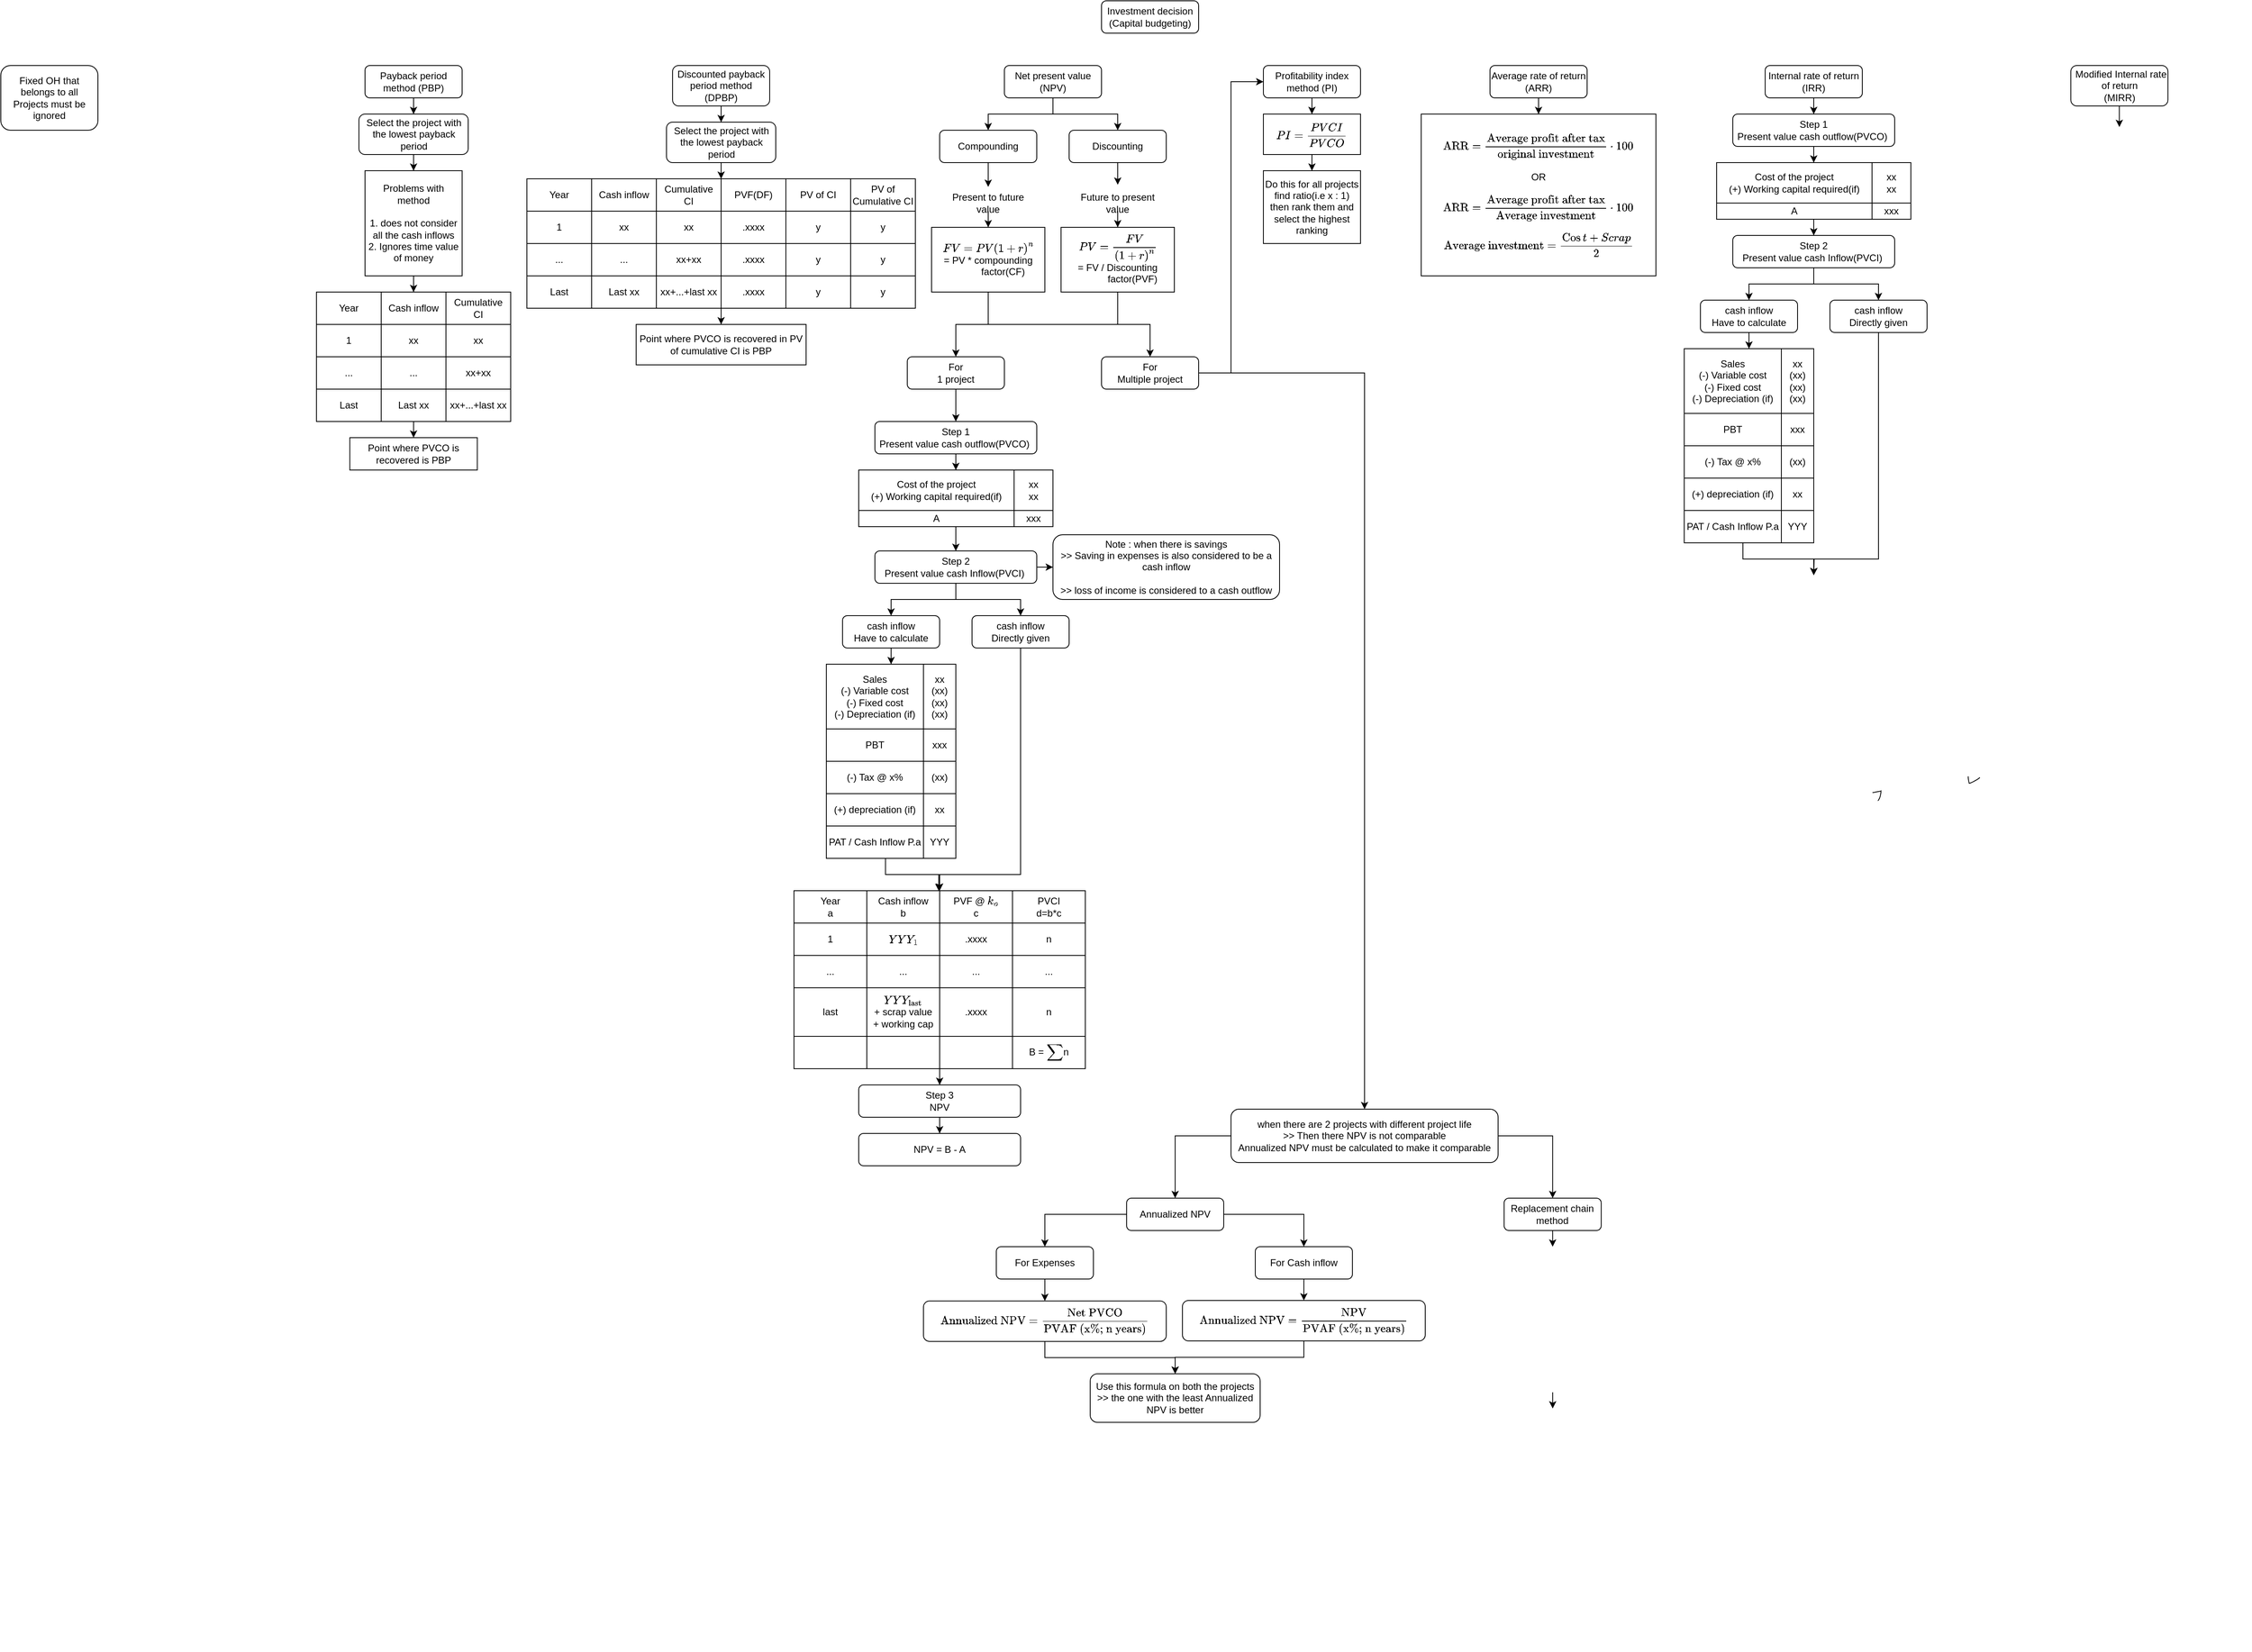 <mxfile version="14.8.5" type="github">
  <diagram id="AE9PCFAKZsRjW13e8YS1" name="Page-1">
    <mxGraphModel dx="4340" dy="1254" grid="1" gridSize="10" guides="1" tooltips="1" connect="1" arrows="1" fold="1" page="1" pageScale="1" pageWidth="850" pageHeight="1100" math="1" shadow="0">
      <root>
        <mxCell id="0" />
        <mxCell id="1" parent="0" />
        <mxCell id="Flp0xYkeOaXPbPinkIUJ-1" value="&lt;div&gt;Investment decision&lt;/div&gt;&lt;div&gt;(Capital budgeting)&lt;br&gt;&lt;/div&gt;" style="rounded=1;whiteSpace=wrap;html=1;" parent="1" vertex="1">
          <mxGeometry x="400" width="120" height="40" as="geometry" />
        </mxCell>
        <mxCell id="Flp0xYkeOaXPbPinkIUJ-100" style="edgeStyle=orthogonalEdgeStyle;rounded=0;orthogonalLoop=1;jettySize=auto;html=1;" parent="1" source="Flp0xYkeOaXPbPinkIUJ-2" target="Flp0xYkeOaXPbPinkIUJ-99" edge="1">
          <mxGeometry relative="1" as="geometry" />
        </mxCell>
        <mxCell id="Flp0xYkeOaXPbPinkIUJ-2" value="Profitability index method (PI)" style="rounded=1;whiteSpace=wrap;html=1;" parent="1" vertex="1">
          <mxGeometry x="600" y="80" width="120" height="40" as="geometry" />
        </mxCell>
        <mxCell id="Flp0xYkeOaXPbPinkIUJ-178" style="edgeStyle=orthogonalEdgeStyle;rounded=0;orthogonalLoop=1;jettySize=auto;html=1;entryX=0.5;entryY=0;entryDx=0;entryDy=0;" parent="1" source="Flp0xYkeOaXPbPinkIUJ-3" target="Flp0xYkeOaXPbPinkIUJ-168" edge="1">
          <mxGeometry relative="1" as="geometry" />
        </mxCell>
        <mxCell id="Flp0xYkeOaXPbPinkIUJ-3" value="&lt;div&gt;Internal rate of return&lt;/div&gt;&lt;div&gt;(IRR)&lt;br&gt;&lt;/div&gt;" style="rounded=1;whiteSpace=wrap;html=1;" parent="1" vertex="1">
          <mxGeometry x="1220" y="80" width="120" height="40" as="geometry" />
        </mxCell>
        <mxCell id="WOEc9wzTQLAKhRZPl8h4-5" style="edgeStyle=orthogonalEdgeStyle;rounded=0;orthogonalLoop=1;jettySize=auto;html=1;" edge="1" parent="1" source="Flp0xYkeOaXPbPinkIUJ-4" target="WOEc9wzTQLAKhRZPl8h4-4">
          <mxGeometry relative="1" as="geometry" />
        </mxCell>
        <mxCell id="Flp0xYkeOaXPbPinkIUJ-4" value="&lt;div&gt;&amp;nbsp;Modified Internal rate of return&lt;/div&gt;&lt;div&gt;(MIRR)&lt;br&gt;&lt;/div&gt;" style="rounded=1;whiteSpace=wrap;html=1;" parent="1" vertex="1">
          <mxGeometry x="1597.64" y="80" width="120" height="50" as="geometry" />
        </mxCell>
        <mxCell id="Flp0xYkeOaXPbPinkIUJ-21" style="edgeStyle=orthogonalEdgeStyle;rounded=0;orthogonalLoop=1;jettySize=auto;html=1;" parent="1" source="Flp0xYkeOaXPbPinkIUJ-5" target="Flp0xYkeOaXPbPinkIUJ-15" edge="1">
          <mxGeometry relative="1" as="geometry" />
        </mxCell>
        <mxCell id="Flp0xYkeOaXPbPinkIUJ-22" style="edgeStyle=orthogonalEdgeStyle;rounded=0;orthogonalLoop=1;jettySize=auto;html=1;" parent="1" source="Flp0xYkeOaXPbPinkIUJ-5" target="Flp0xYkeOaXPbPinkIUJ-16" edge="1">
          <mxGeometry relative="1" as="geometry" />
        </mxCell>
        <mxCell id="Flp0xYkeOaXPbPinkIUJ-5" value="&lt;div&gt;Net present value&lt;/div&gt;&lt;div&gt;(NPV)&lt;br&gt;&lt;/div&gt;" style="rounded=1;whiteSpace=wrap;html=1;" parent="1" vertex="1">
          <mxGeometry x="280" y="80" width="120" height="40" as="geometry" />
        </mxCell>
        <mxCell id="Flp0xYkeOaXPbPinkIUJ-11" style="edgeStyle=orthogonalEdgeStyle;rounded=0;orthogonalLoop=1;jettySize=auto;html=1;entryX=0.5;entryY=0;entryDx=0;entryDy=0;" parent="1" source="Flp0xYkeOaXPbPinkIUJ-6" target="Flp0xYkeOaXPbPinkIUJ-10" edge="1">
          <mxGeometry relative="1" as="geometry" />
        </mxCell>
        <mxCell id="Flp0xYkeOaXPbPinkIUJ-6" value="Payback period method (PBP)" style="rounded=1;whiteSpace=wrap;html=1;" parent="1" vertex="1">
          <mxGeometry x="-510" y="80" width="120" height="40" as="geometry" />
        </mxCell>
        <mxCell id="Flp0xYkeOaXPbPinkIUJ-145" style="edgeStyle=orthogonalEdgeStyle;rounded=0;orthogonalLoop=1;jettySize=auto;html=1;" parent="1" source="Flp0xYkeOaXPbPinkIUJ-7" target="Flp0xYkeOaXPbPinkIUJ-144" edge="1">
          <mxGeometry relative="1" as="geometry" />
        </mxCell>
        <mxCell id="Flp0xYkeOaXPbPinkIUJ-7" value="Discounted payback period method (DPBP)" style="rounded=1;whiteSpace=wrap;html=1;" parent="1" vertex="1">
          <mxGeometry x="-130" y="80" width="120" height="50" as="geometry" />
        </mxCell>
        <mxCell id="Flp0xYkeOaXPbPinkIUJ-165" style="edgeStyle=orthogonalEdgeStyle;rounded=0;orthogonalLoop=1;jettySize=auto;html=1;" parent="1" source="Flp0xYkeOaXPbPinkIUJ-9" target="Flp0xYkeOaXPbPinkIUJ-164" edge="1">
          <mxGeometry relative="1" as="geometry" />
        </mxCell>
        <mxCell id="Flp0xYkeOaXPbPinkIUJ-9" value="&lt;div&gt;Average rate of return&lt;/div&gt;&lt;div&gt;(ARR)&lt;br&gt;&lt;/div&gt;" style="rounded=1;whiteSpace=wrap;html=1;" parent="1" vertex="1">
          <mxGeometry x="880" y="80" width="120" height="40" as="geometry" />
        </mxCell>
        <mxCell id="Flp0xYkeOaXPbPinkIUJ-14" style="edgeStyle=orthogonalEdgeStyle;rounded=0;orthogonalLoop=1;jettySize=auto;html=1;" parent="1" source="Flp0xYkeOaXPbPinkIUJ-10" target="Flp0xYkeOaXPbPinkIUJ-12" edge="1">
          <mxGeometry relative="1" as="geometry" />
        </mxCell>
        <mxCell id="Flp0xYkeOaXPbPinkIUJ-10" value="Select the project with the lowest payback period" style="rounded=1;whiteSpace=wrap;html=1;" parent="1" vertex="1">
          <mxGeometry x="-517.5" y="140" width="135" height="50" as="geometry" />
        </mxCell>
        <mxCell id="Flp0xYkeOaXPbPinkIUJ-124" style="edgeStyle=orthogonalEdgeStyle;rounded=0;orthogonalLoop=1;jettySize=auto;html=1;entryX=0.5;entryY=0;entryDx=0;entryDy=0;entryPerimeter=0;" parent="1" source="Flp0xYkeOaXPbPinkIUJ-12" target="Flp0xYkeOaXPbPinkIUJ-104" edge="1">
          <mxGeometry relative="1" as="geometry" />
        </mxCell>
        <mxCell id="Flp0xYkeOaXPbPinkIUJ-12" value="&lt;div&gt;Problems with method&lt;/div&gt;&lt;div&gt;&lt;br&gt;&lt;/div&gt;&lt;div&gt;1. does not consider all the cash inflows&lt;/div&gt;&lt;div&gt;2. Ignores time value of money&lt;br&gt;&lt;/div&gt;" style="rounded=1;whiteSpace=wrap;html=1;arcSize=0;" parent="1" vertex="1">
          <mxGeometry x="-510" y="210" width="120" height="130" as="geometry" />
        </mxCell>
        <mxCell id="Flp0xYkeOaXPbPinkIUJ-19" style="edgeStyle=orthogonalEdgeStyle;rounded=0;orthogonalLoop=1;jettySize=auto;html=1;entryX=0.5;entryY=0;entryDx=0;entryDy=0;" parent="1" source="Flp0xYkeOaXPbPinkIUJ-15" target="Flp0xYkeOaXPbPinkIUJ-17" edge="1">
          <mxGeometry relative="1" as="geometry" />
        </mxCell>
        <mxCell id="Flp0xYkeOaXPbPinkIUJ-15" value="Compounding" style="rounded=1;whiteSpace=wrap;html=1;" parent="1" vertex="1">
          <mxGeometry x="200" y="160" width="120" height="40" as="geometry" />
        </mxCell>
        <mxCell id="Flp0xYkeOaXPbPinkIUJ-20" style="edgeStyle=orthogonalEdgeStyle;rounded=0;orthogonalLoop=1;jettySize=auto;html=1;entryX=0.5;entryY=-0.067;entryDx=0;entryDy=0;entryPerimeter=0;" parent="1" source="Flp0xYkeOaXPbPinkIUJ-16" target="Flp0xYkeOaXPbPinkIUJ-18" edge="1">
          <mxGeometry relative="1" as="geometry" />
        </mxCell>
        <mxCell id="Flp0xYkeOaXPbPinkIUJ-16" value="Discounting" style="rounded=1;whiteSpace=wrap;html=1;" parent="1" vertex="1">
          <mxGeometry x="360" y="160" width="120" height="40" as="geometry" />
        </mxCell>
        <mxCell id="Flp0xYkeOaXPbPinkIUJ-25" style="edgeStyle=orthogonalEdgeStyle;rounded=0;orthogonalLoop=1;jettySize=auto;html=1;" parent="1" source="Flp0xYkeOaXPbPinkIUJ-17" target="Flp0xYkeOaXPbPinkIUJ-23" edge="1">
          <mxGeometry relative="1" as="geometry" />
        </mxCell>
        <mxCell id="Flp0xYkeOaXPbPinkIUJ-17" value="Present to future value" style="text;html=1;strokeColor=none;fillColor=none;align=center;verticalAlign=middle;whiteSpace=wrap;rounded=0;" parent="1" vertex="1">
          <mxGeometry x="200" y="230" width="120" height="40" as="geometry" />
        </mxCell>
        <mxCell id="Flp0xYkeOaXPbPinkIUJ-26" style="edgeStyle=orthogonalEdgeStyle;rounded=0;orthogonalLoop=1;jettySize=auto;html=1;" parent="1" source="Flp0xYkeOaXPbPinkIUJ-18" target="Flp0xYkeOaXPbPinkIUJ-24" edge="1">
          <mxGeometry relative="1" as="geometry" />
        </mxCell>
        <mxCell id="Flp0xYkeOaXPbPinkIUJ-18" value="Future to present value" style="text;html=1;strokeColor=none;fillColor=none;align=center;verticalAlign=middle;whiteSpace=wrap;rounded=0;" parent="1" vertex="1">
          <mxGeometry x="360" y="230" width="120" height="40" as="geometry" />
        </mxCell>
        <mxCell id="Flp0xYkeOaXPbPinkIUJ-30" style="edgeStyle=orthogonalEdgeStyle;rounded=0;orthogonalLoop=1;jettySize=auto;html=1;" parent="1" source="Flp0xYkeOaXPbPinkIUJ-23" target="Flp0xYkeOaXPbPinkIUJ-28" edge="1">
          <mxGeometry relative="1" as="geometry">
            <Array as="points">
              <mxPoint x="260" y="400" />
              <mxPoint x="460" y="400" />
            </Array>
          </mxGeometry>
        </mxCell>
        <mxCell id="Flp0xYkeOaXPbPinkIUJ-23" value="&lt;div&gt;`FV = PV (1+r)^n`&lt;/div&gt;&lt;div&gt;= PV * compounding &lt;br&gt;&lt;/div&gt;&lt;div&gt;&amp;nbsp;&amp;nbsp;&amp;nbsp;&amp;nbsp;&amp;nbsp;&amp;nbsp;&amp;nbsp;&amp;nbsp;&amp;nbsp;&amp;nbsp; factor(CF)&lt;/div&gt;" style="rounded=0;whiteSpace=wrap;html=1;" parent="1" vertex="1">
          <mxGeometry x="190" y="280" width="140" height="80" as="geometry" />
        </mxCell>
        <mxCell id="Flp0xYkeOaXPbPinkIUJ-29" style="edgeStyle=orthogonalEdgeStyle;rounded=0;orthogonalLoop=1;jettySize=auto;html=1;" parent="1" source="Flp0xYkeOaXPbPinkIUJ-24" target="Flp0xYkeOaXPbPinkIUJ-27" edge="1">
          <mxGeometry relative="1" as="geometry">
            <Array as="points">
              <mxPoint x="420" y="400" />
              <mxPoint x="220" y="400" />
            </Array>
          </mxGeometry>
        </mxCell>
        <mxCell id="Flp0xYkeOaXPbPinkIUJ-24" value="&lt;div&gt;`PV = (FV)/ (1+r)^n`&lt;/div&gt;&lt;div&gt;= FV / Discounting&lt;br&gt;&lt;/div&gt;&lt;div&gt;&amp;nbsp;&amp;nbsp;&amp;nbsp;&amp;nbsp;&amp;nbsp;&amp;nbsp;&amp;nbsp;&amp;nbsp;&amp;nbsp;&amp;nbsp; factor(PVF)&lt;/div&gt;" style="rounded=0;whiteSpace=wrap;html=1;" parent="1" vertex="1">
          <mxGeometry x="350" y="280" width="140" height="80" as="geometry" />
        </mxCell>
        <mxCell id="Flp0xYkeOaXPbPinkIUJ-63" style="edgeStyle=orthogonalEdgeStyle;rounded=0;orthogonalLoop=1;jettySize=auto;html=1;" parent="1" source="Flp0xYkeOaXPbPinkIUJ-27" target="Flp0xYkeOaXPbPinkIUJ-32" edge="1">
          <mxGeometry relative="1" as="geometry" />
        </mxCell>
        <mxCell id="Flp0xYkeOaXPbPinkIUJ-27" value="&lt;div&gt;For&lt;/div&gt;&lt;div&gt;1 project&lt;br&gt;&lt;/div&gt;" style="rounded=1;whiteSpace=wrap;html=1;" parent="1" vertex="1">
          <mxGeometry x="160" y="440" width="120" height="40" as="geometry" />
        </mxCell>
        <mxCell id="Flp0xYkeOaXPbPinkIUJ-98" style="edgeStyle=orthogonalEdgeStyle;rounded=0;orthogonalLoop=1;jettySize=auto;html=1;entryX=0;entryY=0.5;entryDx=0;entryDy=0;" parent="1" source="Flp0xYkeOaXPbPinkIUJ-28" target="Flp0xYkeOaXPbPinkIUJ-2" edge="1">
          <mxGeometry relative="1" as="geometry" />
        </mxCell>
        <mxCell id="61gDuUX2APdWrK0IA7os-19" style="edgeStyle=orthogonalEdgeStyle;rounded=0;orthogonalLoop=1;jettySize=auto;html=1;" parent="1" source="Flp0xYkeOaXPbPinkIUJ-28" target="61gDuUX2APdWrK0IA7os-3" edge="1">
          <mxGeometry relative="1" as="geometry" />
        </mxCell>
        <mxCell id="Flp0xYkeOaXPbPinkIUJ-28" value="&lt;div&gt;For&lt;/div&gt;&lt;div&gt;Multiple project&lt;br&gt;&lt;/div&gt;" style="rounded=1;whiteSpace=wrap;html=1;" parent="1" vertex="1">
          <mxGeometry x="400" y="440" width="120" height="40" as="geometry" />
        </mxCell>
        <mxCell id="Flp0xYkeOaXPbPinkIUJ-32" value="&lt;div&gt;Step 1&lt;/div&gt;&lt;div&gt;Present value cash outflow(PVCO)&amp;nbsp; &lt;br&gt;&lt;/div&gt;" style="rounded=1;whiteSpace=wrap;html=1;" parent="1" vertex="1">
          <mxGeometry x="120" y="520" width="200" height="40" as="geometry" />
        </mxCell>
        <mxCell id="Flp0xYkeOaXPbPinkIUJ-40" style="edgeStyle=orthogonalEdgeStyle;rounded=0;orthogonalLoop=1;jettySize=auto;html=1;" parent="1" source="Flp0xYkeOaXPbPinkIUJ-32" target="Flp0xYkeOaXPbPinkIUJ-33" edge="1">
          <mxGeometry relative="1" as="geometry" />
        </mxCell>
        <mxCell id="Flp0xYkeOaXPbPinkIUJ-97" style="edgeStyle=orthogonalEdgeStyle;rounded=0;orthogonalLoop=1;jettySize=auto;html=1;" parent="1" source="Flp0xYkeOaXPbPinkIUJ-33" target="Flp0xYkeOaXPbPinkIUJ-41" edge="1">
          <mxGeometry relative="1" as="geometry" />
        </mxCell>
        <mxCell id="Flp0xYkeOaXPbPinkIUJ-33" value="" style="shape=table;startSize=0;container=1;collapsible=0;childLayout=tableLayout;" parent="1" vertex="1">
          <mxGeometry x="100" y="580" width="240" height="70" as="geometry" />
        </mxCell>
        <mxCell id="Flp0xYkeOaXPbPinkIUJ-34" value="" style="shape=partialRectangle;collapsible=0;dropTarget=0;pointerEvents=0;fillColor=none;top=0;left=0;bottom=0;right=0;points=[[0,0.5],[1,0.5]];portConstraint=eastwest;" parent="Flp0xYkeOaXPbPinkIUJ-33" vertex="1">
          <mxGeometry width="240" height="50" as="geometry" />
        </mxCell>
        <mxCell id="Flp0xYkeOaXPbPinkIUJ-35" value="&lt;div&gt;Cost of the project&lt;/div&gt;&lt;div&gt;(+) Working capital required(if)&lt;br&gt;&lt;/div&gt;" style="shape=partialRectangle;html=1;whiteSpace=wrap;connectable=0;overflow=hidden;fillColor=none;top=0;left=0;bottom=0;right=0;" parent="Flp0xYkeOaXPbPinkIUJ-34" vertex="1">
          <mxGeometry width="192" height="50" as="geometry" />
        </mxCell>
        <mxCell id="Flp0xYkeOaXPbPinkIUJ-36" value="&lt;div&gt;xx&lt;/div&gt;&lt;div&gt;xx&lt;br&gt;&lt;/div&gt;" style="shape=partialRectangle;html=1;whiteSpace=wrap;connectable=0;overflow=hidden;fillColor=none;top=0;left=0;bottom=0;right=0;" parent="Flp0xYkeOaXPbPinkIUJ-34" vertex="1">
          <mxGeometry x="192" width="48" height="50" as="geometry" />
        </mxCell>
        <mxCell id="Flp0xYkeOaXPbPinkIUJ-37" value="" style="shape=partialRectangle;collapsible=0;dropTarget=0;pointerEvents=0;fillColor=none;top=0;left=0;bottom=0;right=0;points=[[0,0.5],[1,0.5]];portConstraint=eastwest;" parent="Flp0xYkeOaXPbPinkIUJ-33" vertex="1">
          <mxGeometry y="50" width="240" height="20" as="geometry" />
        </mxCell>
        <mxCell id="Flp0xYkeOaXPbPinkIUJ-38" value="A" style="shape=partialRectangle;html=1;whiteSpace=wrap;connectable=0;overflow=hidden;fillColor=none;top=0;left=0;bottom=0;right=0;" parent="Flp0xYkeOaXPbPinkIUJ-37" vertex="1">
          <mxGeometry width="192" height="20" as="geometry" />
        </mxCell>
        <mxCell id="Flp0xYkeOaXPbPinkIUJ-39" value="xxx" style="shape=partialRectangle;html=1;whiteSpace=wrap;connectable=0;overflow=hidden;fillColor=none;top=0;left=0;bottom=0;right=0;" parent="Flp0xYkeOaXPbPinkIUJ-37" vertex="1">
          <mxGeometry x="192" width="48" height="20" as="geometry" />
        </mxCell>
        <mxCell id="Flp0xYkeOaXPbPinkIUJ-44" style="edgeStyle=orthogonalEdgeStyle;rounded=0;orthogonalLoop=1;jettySize=auto;html=1;" parent="1" source="Flp0xYkeOaXPbPinkIUJ-41" target="Flp0xYkeOaXPbPinkIUJ-42" edge="1">
          <mxGeometry relative="1" as="geometry" />
        </mxCell>
        <mxCell id="Flp0xYkeOaXPbPinkIUJ-45" style="edgeStyle=orthogonalEdgeStyle;rounded=0;orthogonalLoop=1;jettySize=auto;html=1;" parent="1" source="Flp0xYkeOaXPbPinkIUJ-41" target="Flp0xYkeOaXPbPinkIUJ-43" edge="1">
          <mxGeometry relative="1" as="geometry" />
        </mxCell>
        <mxCell id="61gDuUX2APdWrK0IA7os-2" style="edgeStyle=orthogonalEdgeStyle;rounded=0;orthogonalLoop=1;jettySize=auto;html=1;" parent="1" source="Flp0xYkeOaXPbPinkIUJ-41" target="61gDuUX2APdWrK0IA7os-1" edge="1">
          <mxGeometry relative="1" as="geometry" />
        </mxCell>
        <mxCell id="Flp0xYkeOaXPbPinkIUJ-41" value="&lt;div&gt;Step 2&lt;br&gt;&lt;/div&gt;&lt;div&gt;Present value cash Inflow(PVCI)&amp;nbsp; &lt;br&gt;&lt;/div&gt;" style="rounded=1;whiteSpace=wrap;html=1;" parent="1" vertex="1">
          <mxGeometry x="120" y="680" width="200" height="40" as="geometry" />
        </mxCell>
        <mxCell id="Flp0xYkeOaXPbPinkIUJ-42" value="cash inflow &lt;div&gt;Have to calculate&lt;/div&gt;" style="rounded=1;whiteSpace=wrap;html=1;" parent="1" vertex="1">
          <mxGeometry x="80" y="760" width="120" height="40" as="geometry" />
        </mxCell>
        <mxCell id="Flp0xYkeOaXPbPinkIUJ-92" style="edgeStyle=orthogonalEdgeStyle;rounded=0;orthogonalLoop=1;jettySize=auto;html=1;entryX=0.497;entryY=0.008;entryDx=0;entryDy=0;entryPerimeter=0;" parent="1" source="Flp0xYkeOaXPbPinkIUJ-43" target="Flp0xYkeOaXPbPinkIUJ-65" edge="1">
          <mxGeometry relative="1" as="geometry">
            <Array as="points">
              <mxPoint x="300" y="1080" />
              <mxPoint x="199" y="1080" />
            </Array>
          </mxGeometry>
        </mxCell>
        <mxCell id="Flp0xYkeOaXPbPinkIUJ-43" value="&lt;div&gt;cash inflow &lt;br&gt;&lt;/div&gt;&lt;div&gt;Directly given&lt;/div&gt;" style="rounded=1;whiteSpace=wrap;html=1;" parent="1" vertex="1">
          <mxGeometry x="240" y="760" width="120" height="40" as="geometry" />
        </mxCell>
        <mxCell id="Flp0xYkeOaXPbPinkIUJ-62" style="edgeStyle=orthogonalEdgeStyle;rounded=0;orthogonalLoop=1;jettySize=auto;html=1;exitX=0.5;exitY=1;exitDx=0;exitDy=0;" parent="1" source="Flp0xYkeOaXPbPinkIUJ-42" target="Flp0xYkeOaXPbPinkIUJ-46" edge="1">
          <mxGeometry relative="1" as="geometry" />
        </mxCell>
        <mxCell id="Flp0xYkeOaXPbPinkIUJ-46" value="" style="shape=table;startSize=0;container=1;collapsible=0;childLayout=tableLayout;" parent="1" vertex="1">
          <mxGeometry x="60" y="820" width="160" height="240" as="geometry" />
        </mxCell>
        <mxCell id="Flp0xYkeOaXPbPinkIUJ-47" value="" style="shape=partialRectangle;collapsible=0;dropTarget=0;pointerEvents=0;fillColor=none;top=0;left=0;bottom=0;right=0;points=[[0,0.5],[1,0.5]];portConstraint=eastwest;" parent="Flp0xYkeOaXPbPinkIUJ-46" vertex="1">
          <mxGeometry width="160" height="80" as="geometry" />
        </mxCell>
        <mxCell id="Flp0xYkeOaXPbPinkIUJ-48" value="&lt;div&gt;Sales&lt;/div&gt;&lt;div&gt;(-) Variable cost&lt;/div&gt;&lt;div&gt;(-) Fixed cost&lt;/div&gt;&lt;div&gt;(-) Depreciation (if)&lt;br&gt;&lt;/div&gt;" style="shape=partialRectangle;html=1;whiteSpace=wrap;connectable=0;overflow=hidden;fillColor=none;top=0;left=0;bottom=0;right=0;" parent="Flp0xYkeOaXPbPinkIUJ-47" vertex="1">
          <mxGeometry width="120" height="80" as="geometry" />
        </mxCell>
        <mxCell id="Flp0xYkeOaXPbPinkIUJ-49" value="&lt;div&gt;xx&lt;/div&gt;&lt;div&gt;(xx)&lt;/div&gt;&lt;div&gt;(xx)&lt;/div&gt;&lt;div&gt;(xx)&lt;br&gt;&lt;/div&gt;" style="shape=partialRectangle;html=1;whiteSpace=wrap;connectable=0;overflow=hidden;fillColor=none;top=0;left=0;bottom=0;right=0;" parent="Flp0xYkeOaXPbPinkIUJ-47" vertex="1">
          <mxGeometry x="120" width="40" height="80" as="geometry" />
        </mxCell>
        <mxCell id="Flp0xYkeOaXPbPinkIUJ-50" value="" style="shape=partialRectangle;collapsible=0;dropTarget=0;pointerEvents=0;fillColor=none;top=0;left=0;bottom=0;right=0;points=[[0,0.5],[1,0.5]];portConstraint=eastwest;" parent="Flp0xYkeOaXPbPinkIUJ-46" vertex="1">
          <mxGeometry y="80" width="160" height="40" as="geometry" />
        </mxCell>
        <mxCell id="Flp0xYkeOaXPbPinkIUJ-51" value="PBT" style="shape=partialRectangle;html=1;whiteSpace=wrap;connectable=0;overflow=hidden;fillColor=none;top=0;left=0;bottom=0;right=0;" parent="Flp0xYkeOaXPbPinkIUJ-50" vertex="1">
          <mxGeometry width="120" height="40" as="geometry" />
        </mxCell>
        <mxCell id="Flp0xYkeOaXPbPinkIUJ-52" value="xxx" style="shape=partialRectangle;html=1;whiteSpace=wrap;connectable=0;overflow=hidden;fillColor=none;top=0;left=0;bottom=0;right=0;" parent="Flp0xYkeOaXPbPinkIUJ-50" vertex="1">
          <mxGeometry x="120" width="40" height="40" as="geometry" />
        </mxCell>
        <mxCell id="Flp0xYkeOaXPbPinkIUJ-53" value="" style="shape=partialRectangle;collapsible=0;dropTarget=0;pointerEvents=0;fillColor=none;top=0;left=0;bottom=0;right=0;points=[[0,0.5],[1,0.5]];portConstraint=eastwest;" parent="Flp0xYkeOaXPbPinkIUJ-46" vertex="1">
          <mxGeometry y="120" width="160" height="40" as="geometry" />
        </mxCell>
        <mxCell id="Flp0xYkeOaXPbPinkIUJ-54" value="(-) Tax @ x%" style="shape=partialRectangle;html=1;whiteSpace=wrap;connectable=0;overflow=hidden;fillColor=none;top=0;left=0;bottom=0;right=0;" parent="Flp0xYkeOaXPbPinkIUJ-53" vertex="1">
          <mxGeometry width="120" height="40" as="geometry" />
        </mxCell>
        <mxCell id="Flp0xYkeOaXPbPinkIUJ-55" value="(xx)" style="shape=partialRectangle;html=1;whiteSpace=wrap;connectable=0;overflow=hidden;fillColor=none;top=0;left=0;bottom=0;right=0;" parent="Flp0xYkeOaXPbPinkIUJ-53" vertex="1">
          <mxGeometry x="120" width="40" height="40" as="geometry" />
        </mxCell>
        <mxCell id="Flp0xYkeOaXPbPinkIUJ-56" value="" style="shape=partialRectangle;collapsible=0;dropTarget=0;pointerEvents=0;fillColor=none;top=0;left=0;bottom=0;right=0;points=[[0,0.5],[1,0.5]];portConstraint=eastwest;" parent="Flp0xYkeOaXPbPinkIUJ-46" vertex="1">
          <mxGeometry y="160" width="160" height="40" as="geometry" />
        </mxCell>
        <mxCell id="Flp0xYkeOaXPbPinkIUJ-57" value="(+) depreciation (if)" style="shape=partialRectangle;html=1;whiteSpace=wrap;connectable=0;overflow=hidden;fillColor=none;top=0;left=0;bottom=0;right=0;" parent="Flp0xYkeOaXPbPinkIUJ-56" vertex="1">
          <mxGeometry width="120" height="40" as="geometry" />
        </mxCell>
        <mxCell id="Flp0xYkeOaXPbPinkIUJ-58" value="xx" style="shape=partialRectangle;html=1;whiteSpace=wrap;connectable=0;overflow=hidden;fillColor=none;top=0;left=0;bottom=0;right=0;" parent="Flp0xYkeOaXPbPinkIUJ-56" vertex="1">
          <mxGeometry x="120" width="40" height="40" as="geometry" />
        </mxCell>
        <mxCell id="Flp0xYkeOaXPbPinkIUJ-59" style="shape=partialRectangle;collapsible=0;dropTarget=0;pointerEvents=0;fillColor=none;top=0;left=0;bottom=0;right=0;points=[[0,0.5],[1,0.5]];portConstraint=eastwest;" parent="Flp0xYkeOaXPbPinkIUJ-46" vertex="1">
          <mxGeometry y="200" width="160" height="40" as="geometry" />
        </mxCell>
        <mxCell id="Flp0xYkeOaXPbPinkIUJ-60" value="PAT / Cash Inflow P.a" style="shape=partialRectangle;html=1;whiteSpace=wrap;connectable=0;overflow=hidden;fillColor=none;top=0;left=0;bottom=0;right=0;" parent="Flp0xYkeOaXPbPinkIUJ-59" vertex="1">
          <mxGeometry width="120" height="40" as="geometry" />
        </mxCell>
        <mxCell id="Flp0xYkeOaXPbPinkIUJ-61" value="YYY" style="shape=partialRectangle;html=1;whiteSpace=wrap;connectable=0;overflow=hidden;fillColor=none;top=0;left=0;bottom=0;right=0;" parent="Flp0xYkeOaXPbPinkIUJ-59" vertex="1">
          <mxGeometry x="120" width="40" height="40" as="geometry" />
        </mxCell>
        <mxCell id="Flp0xYkeOaXPbPinkIUJ-96" style="edgeStyle=orthogonalEdgeStyle;rounded=0;orthogonalLoop=1;jettySize=auto;html=1;" parent="1" source="Flp0xYkeOaXPbPinkIUJ-64" target="Flp0xYkeOaXPbPinkIUJ-93" edge="1">
          <mxGeometry relative="1" as="geometry" />
        </mxCell>
        <mxCell id="Flp0xYkeOaXPbPinkIUJ-64" value="" style="shape=table;startSize=0;container=1;collapsible=0;childLayout=tableLayout;" parent="1" vertex="1">
          <mxGeometry x="20" y="1100" width="360" height="220" as="geometry" />
        </mxCell>
        <mxCell id="Flp0xYkeOaXPbPinkIUJ-65" value="" style="shape=partialRectangle;collapsible=0;dropTarget=0;pointerEvents=0;fillColor=none;top=0;left=0;bottom=0;right=0;points=[[0,0.5],[1,0.5]];portConstraint=eastwest;" parent="Flp0xYkeOaXPbPinkIUJ-64" vertex="1">
          <mxGeometry width="360" height="40" as="geometry" />
        </mxCell>
        <mxCell id="Flp0xYkeOaXPbPinkIUJ-66" value="&lt;div&gt;Year&lt;/div&gt;a" style="shape=partialRectangle;html=1;whiteSpace=wrap;connectable=0;overflow=hidden;fillColor=none;top=0;left=0;bottom=0;right=0;" parent="Flp0xYkeOaXPbPinkIUJ-65" vertex="1">
          <mxGeometry width="90" height="40" as="geometry" />
        </mxCell>
        <mxCell id="Flp0xYkeOaXPbPinkIUJ-67" value="&lt;div&gt;Cash inflow&lt;/div&gt;&lt;div&gt;b&lt;br&gt;&lt;/div&gt;" style="shape=partialRectangle;html=1;whiteSpace=wrap;connectable=0;overflow=hidden;fillColor=none;top=0;left=0;bottom=0;right=0;" parent="Flp0xYkeOaXPbPinkIUJ-65" vertex="1">
          <mxGeometry x="90" width="90" height="40" as="geometry" />
        </mxCell>
        <mxCell id="Flp0xYkeOaXPbPinkIUJ-68" value="&lt;div&gt;PVF @ `k_o`&lt;/div&gt;c" style="shape=partialRectangle;html=1;whiteSpace=wrap;connectable=0;overflow=hidden;fillColor=none;top=0;left=0;bottom=0;right=0;" parent="Flp0xYkeOaXPbPinkIUJ-65" vertex="1">
          <mxGeometry x="180" width="90" height="40" as="geometry" />
        </mxCell>
        <mxCell id="Flp0xYkeOaXPbPinkIUJ-85" value="&lt;div&gt;PVCI&lt;/div&gt;d=b*c" style="shape=partialRectangle;html=1;whiteSpace=wrap;connectable=0;overflow=hidden;fillColor=none;top=0;left=0;bottom=0;right=0;" parent="Flp0xYkeOaXPbPinkIUJ-65" vertex="1">
          <mxGeometry x="270" width="90" height="40" as="geometry" />
        </mxCell>
        <mxCell id="Flp0xYkeOaXPbPinkIUJ-69" value="" style="shape=partialRectangle;collapsible=0;dropTarget=0;pointerEvents=0;fillColor=none;top=0;left=0;bottom=0;right=0;points=[[0,0.5],[1,0.5]];portConstraint=eastwest;" parent="Flp0xYkeOaXPbPinkIUJ-64" vertex="1">
          <mxGeometry y="40" width="360" height="40" as="geometry" />
        </mxCell>
        <mxCell id="Flp0xYkeOaXPbPinkIUJ-70" value="1" style="shape=partialRectangle;html=1;whiteSpace=wrap;connectable=0;overflow=hidden;fillColor=none;top=0;left=0;bottom=0;right=0;" parent="Flp0xYkeOaXPbPinkIUJ-69" vertex="1">
          <mxGeometry width="90" height="40" as="geometry" />
        </mxCell>
        <mxCell id="Flp0xYkeOaXPbPinkIUJ-71" value="`YYY_1`" style="shape=partialRectangle;html=1;whiteSpace=wrap;connectable=0;overflow=hidden;fillColor=none;top=0;left=0;bottom=0;right=0;" parent="Flp0xYkeOaXPbPinkIUJ-69" vertex="1">
          <mxGeometry x="90" width="90" height="40" as="geometry" />
        </mxCell>
        <mxCell id="Flp0xYkeOaXPbPinkIUJ-72" value=".xxxx" style="shape=partialRectangle;html=1;whiteSpace=wrap;connectable=0;overflow=hidden;fillColor=none;top=0;left=0;bottom=0;right=0;" parent="Flp0xYkeOaXPbPinkIUJ-69" vertex="1">
          <mxGeometry x="180" width="90" height="40" as="geometry" />
        </mxCell>
        <mxCell id="Flp0xYkeOaXPbPinkIUJ-86" value="n" style="shape=partialRectangle;html=1;whiteSpace=wrap;connectable=0;overflow=hidden;fillColor=none;top=0;left=0;bottom=0;right=0;" parent="Flp0xYkeOaXPbPinkIUJ-69" vertex="1">
          <mxGeometry x="270" width="90" height="40" as="geometry" />
        </mxCell>
        <mxCell id="Flp0xYkeOaXPbPinkIUJ-73" value="" style="shape=partialRectangle;collapsible=0;dropTarget=0;pointerEvents=0;fillColor=none;top=0;left=0;bottom=0;right=0;points=[[0,0.5],[1,0.5]];portConstraint=eastwest;" parent="Flp0xYkeOaXPbPinkIUJ-64" vertex="1">
          <mxGeometry y="80" width="360" height="40" as="geometry" />
        </mxCell>
        <mxCell id="Flp0xYkeOaXPbPinkIUJ-74" value="..." style="shape=partialRectangle;html=1;whiteSpace=wrap;connectable=0;overflow=hidden;fillColor=none;top=0;left=0;bottom=0;right=0;" parent="Flp0xYkeOaXPbPinkIUJ-73" vertex="1">
          <mxGeometry width="90" height="40" as="geometry" />
        </mxCell>
        <mxCell id="Flp0xYkeOaXPbPinkIUJ-75" value="..." style="shape=partialRectangle;html=1;whiteSpace=wrap;connectable=0;overflow=hidden;fillColor=none;top=0;left=0;bottom=0;right=0;" parent="Flp0xYkeOaXPbPinkIUJ-73" vertex="1">
          <mxGeometry x="90" width="90" height="40" as="geometry" />
        </mxCell>
        <mxCell id="Flp0xYkeOaXPbPinkIUJ-76" value="..." style="shape=partialRectangle;html=1;whiteSpace=wrap;connectable=0;overflow=hidden;fillColor=none;top=0;left=0;bottom=0;right=0;" parent="Flp0xYkeOaXPbPinkIUJ-73" vertex="1">
          <mxGeometry x="180" width="90" height="40" as="geometry" />
        </mxCell>
        <mxCell id="Flp0xYkeOaXPbPinkIUJ-87" value="..." style="shape=partialRectangle;html=1;whiteSpace=wrap;connectable=0;overflow=hidden;fillColor=none;top=0;left=0;bottom=0;right=0;" parent="Flp0xYkeOaXPbPinkIUJ-73" vertex="1">
          <mxGeometry x="270" width="90" height="40" as="geometry" />
        </mxCell>
        <mxCell id="Flp0xYkeOaXPbPinkIUJ-77" value="" style="shape=partialRectangle;collapsible=0;dropTarget=0;pointerEvents=0;fillColor=none;top=0;left=0;bottom=0;right=0;points=[[0,0.5],[1,0.5]];portConstraint=eastwest;" parent="Flp0xYkeOaXPbPinkIUJ-64" vertex="1">
          <mxGeometry y="120" width="360" height="60" as="geometry" />
        </mxCell>
        <mxCell id="Flp0xYkeOaXPbPinkIUJ-78" value="last" style="shape=partialRectangle;html=1;whiteSpace=wrap;connectable=0;overflow=hidden;fillColor=none;top=0;left=0;bottom=0;right=0;" parent="Flp0xYkeOaXPbPinkIUJ-77" vertex="1">
          <mxGeometry width="90" height="60" as="geometry" />
        </mxCell>
        <mxCell id="Flp0xYkeOaXPbPinkIUJ-79" value="&lt;div&gt;`YYY_\text{last}`&lt;/div&gt;&lt;div&gt;+ scrap value&lt;/div&gt;&lt;div&gt;+ working cap&lt;br&gt;&lt;/div&gt;" style="shape=partialRectangle;html=1;whiteSpace=wrap;connectable=0;overflow=hidden;fillColor=none;top=0;left=0;bottom=0;right=0;" parent="Flp0xYkeOaXPbPinkIUJ-77" vertex="1">
          <mxGeometry x="90" width="90" height="60" as="geometry" />
        </mxCell>
        <mxCell id="Flp0xYkeOaXPbPinkIUJ-80" value=".xxxx" style="shape=partialRectangle;html=1;whiteSpace=wrap;connectable=0;overflow=hidden;fillColor=none;top=0;left=0;bottom=0;right=0;" parent="Flp0xYkeOaXPbPinkIUJ-77" vertex="1">
          <mxGeometry x="180" width="90" height="60" as="geometry" />
        </mxCell>
        <mxCell id="Flp0xYkeOaXPbPinkIUJ-88" value="n" style="shape=partialRectangle;html=1;whiteSpace=wrap;connectable=0;overflow=hidden;fillColor=none;top=0;left=0;bottom=0;right=0;" parent="Flp0xYkeOaXPbPinkIUJ-77" vertex="1">
          <mxGeometry x="270" width="90" height="60" as="geometry" />
        </mxCell>
        <mxCell id="Flp0xYkeOaXPbPinkIUJ-81" value="" style="shape=partialRectangle;collapsible=0;dropTarget=0;pointerEvents=0;fillColor=none;top=0;left=0;bottom=0;right=0;points=[[0,0.5],[1,0.5]];portConstraint=eastwest;" parent="Flp0xYkeOaXPbPinkIUJ-64" vertex="1">
          <mxGeometry y="180" width="360" height="40" as="geometry" />
        </mxCell>
        <mxCell id="Flp0xYkeOaXPbPinkIUJ-82" value="" style="shape=partialRectangle;html=1;whiteSpace=wrap;connectable=0;overflow=hidden;fillColor=none;top=0;left=0;bottom=0;right=0;" parent="Flp0xYkeOaXPbPinkIUJ-81" vertex="1">
          <mxGeometry width="90" height="40" as="geometry" />
        </mxCell>
        <mxCell id="Flp0xYkeOaXPbPinkIUJ-83" value="" style="shape=partialRectangle;html=1;whiteSpace=wrap;connectable=0;overflow=hidden;fillColor=none;top=0;left=0;bottom=0;right=0;" parent="Flp0xYkeOaXPbPinkIUJ-81" vertex="1">
          <mxGeometry x="90" width="90" height="40" as="geometry" />
        </mxCell>
        <mxCell id="Flp0xYkeOaXPbPinkIUJ-84" value="" style="shape=partialRectangle;html=1;whiteSpace=wrap;connectable=0;overflow=hidden;fillColor=none;top=0;left=0;bottom=0;right=0;" parent="Flp0xYkeOaXPbPinkIUJ-81" vertex="1">
          <mxGeometry x="180" width="90" height="40" as="geometry" />
        </mxCell>
        <mxCell id="Flp0xYkeOaXPbPinkIUJ-89" value="B = `sum`n" style="shape=partialRectangle;html=1;whiteSpace=wrap;connectable=0;overflow=hidden;fillColor=none;top=0;left=0;bottom=0;right=0;" parent="Flp0xYkeOaXPbPinkIUJ-81" vertex="1">
          <mxGeometry x="270" width="90" height="40" as="geometry" />
        </mxCell>
        <mxCell id="Flp0xYkeOaXPbPinkIUJ-90" style="edgeStyle=orthogonalEdgeStyle;rounded=0;orthogonalLoop=1;jettySize=auto;html=1;exitX=0.457;exitY=1.008;exitDx=0;exitDy=0;exitPerimeter=0;" parent="1" source="Flp0xYkeOaXPbPinkIUJ-59" target="Flp0xYkeOaXPbPinkIUJ-64" edge="1">
          <mxGeometry relative="1" as="geometry" />
        </mxCell>
        <mxCell id="Flp0xYkeOaXPbPinkIUJ-95" style="edgeStyle=orthogonalEdgeStyle;rounded=0;orthogonalLoop=1;jettySize=auto;html=1;" parent="1" source="Flp0xYkeOaXPbPinkIUJ-93" target="Flp0xYkeOaXPbPinkIUJ-94" edge="1">
          <mxGeometry relative="1" as="geometry" />
        </mxCell>
        <mxCell id="Flp0xYkeOaXPbPinkIUJ-93" value="&lt;div&gt;Step 3&lt;/div&gt;&lt;div&gt;NPV&lt;br&gt;&lt;/div&gt;" style="rounded=1;whiteSpace=wrap;html=1;" parent="1" vertex="1">
          <mxGeometry x="100" y="1340" width="200" height="40" as="geometry" />
        </mxCell>
        <mxCell id="Flp0xYkeOaXPbPinkIUJ-94" value="NPV = B - A" style="rounded=1;whiteSpace=wrap;html=1;" parent="1" vertex="1">
          <mxGeometry x="100" y="1400" width="200" height="40" as="geometry" />
        </mxCell>
        <mxCell id="Flp0xYkeOaXPbPinkIUJ-102" style="edgeStyle=orthogonalEdgeStyle;rounded=0;orthogonalLoop=1;jettySize=auto;html=1;" parent="1" source="Flp0xYkeOaXPbPinkIUJ-99" target="Flp0xYkeOaXPbPinkIUJ-101" edge="1">
          <mxGeometry relative="1" as="geometry" />
        </mxCell>
        <mxCell id="Flp0xYkeOaXPbPinkIUJ-99" value="`PI = (PVCI)/(PVCO)`" style="rounded=0;whiteSpace=wrap;html=1;" parent="1" vertex="1">
          <mxGeometry x="600" y="140" width="120" height="50" as="geometry" />
        </mxCell>
        <mxCell id="Flp0xYkeOaXPbPinkIUJ-101" value="&lt;div&gt;Do this for all projects &lt;br&gt;&lt;/div&gt;&lt;div&gt;find ratio(i.e x : 1) then rank them and select the highest ranking&lt;br&gt;&lt;/div&gt;" style="rounded=0;whiteSpace=wrap;html=1;" parent="1" vertex="1">
          <mxGeometry x="600" y="210" width="120" height="90" as="geometry" />
        </mxCell>
        <mxCell id="Flp0xYkeOaXPbPinkIUJ-126" style="edgeStyle=orthogonalEdgeStyle;rounded=0;orthogonalLoop=1;jettySize=auto;html=1;" parent="1" source="Flp0xYkeOaXPbPinkIUJ-103" target="Flp0xYkeOaXPbPinkIUJ-125" edge="1">
          <mxGeometry relative="1" as="geometry" />
        </mxCell>
        <mxCell id="Flp0xYkeOaXPbPinkIUJ-103" value="" style="shape=table;startSize=0;container=1;collapsible=0;childLayout=tableLayout;" parent="1" vertex="1">
          <mxGeometry x="-570" y="360" width="240" height="160" as="geometry" />
        </mxCell>
        <mxCell id="Flp0xYkeOaXPbPinkIUJ-104" value="" style="shape=partialRectangle;collapsible=0;dropTarget=0;pointerEvents=0;fillColor=none;top=0;left=0;bottom=0;right=0;points=[[0,0.5],[1,0.5]];portConstraint=eastwest;" parent="Flp0xYkeOaXPbPinkIUJ-103" vertex="1">
          <mxGeometry width="240" height="40" as="geometry" />
        </mxCell>
        <mxCell id="Flp0xYkeOaXPbPinkIUJ-105" value="Year" style="shape=partialRectangle;html=1;whiteSpace=wrap;connectable=0;overflow=hidden;fillColor=none;top=0;left=0;bottom=0;right=0;" parent="Flp0xYkeOaXPbPinkIUJ-104" vertex="1">
          <mxGeometry width="80" height="40" as="geometry" />
        </mxCell>
        <mxCell id="Flp0xYkeOaXPbPinkIUJ-106" value="Cash inflow" style="shape=partialRectangle;html=1;whiteSpace=wrap;connectable=0;overflow=hidden;fillColor=none;top=0;left=0;bottom=0;right=0;flipV=1;" parent="Flp0xYkeOaXPbPinkIUJ-104" vertex="1">
          <mxGeometry x="80" width="80" height="40" as="geometry" />
        </mxCell>
        <mxCell id="Flp0xYkeOaXPbPinkIUJ-107" value="&lt;div&gt;Cumulative &lt;br&gt;&lt;/div&gt;&lt;div&gt;CI&lt;/div&gt;" style="shape=partialRectangle;html=1;whiteSpace=wrap;connectable=0;overflow=hidden;fillColor=none;top=0;left=0;bottom=0;right=0;flipV=1;" parent="Flp0xYkeOaXPbPinkIUJ-104" vertex="1">
          <mxGeometry x="160" width="80" height="40" as="geometry" />
        </mxCell>
        <mxCell id="Flp0xYkeOaXPbPinkIUJ-108" value="" style="shape=partialRectangle;collapsible=0;dropTarget=0;pointerEvents=0;fillColor=none;top=0;left=0;bottom=0;right=0;points=[[0,0.5],[1,0.5]];portConstraint=eastwest;" parent="Flp0xYkeOaXPbPinkIUJ-103" vertex="1">
          <mxGeometry y="40" width="240" height="40" as="geometry" />
        </mxCell>
        <mxCell id="Flp0xYkeOaXPbPinkIUJ-109" value="1" style="shape=partialRectangle;html=1;whiteSpace=wrap;connectable=0;overflow=hidden;fillColor=none;top=0;left=0;bottom=0;right=0;" parent="Flp0xYkeOaXPbPinkIUJ-108" vertex="1">
          <mxGeometry width="80" height="40" as="geometry" />
        </mxCell>
        <mxCell id="Flp0xYkeOaXPbPinkIUJ-110" value="xx" style="shape=partialRectangle;html=1;whiteSpace=wrap;connectable=0;overflow=hidden;fillColor=none;top=0;left=0;bottom=0;right=0;" parent="Flp0xYkeOaXPbPinkIUJ-108" vertex="1">
          <mxGeometry x="80" width="80" height="40" as="geometry" />
        </mxCell>
        <mxCell id="Flp0xYkeOaXPbPinkIUJ-111" value="xx" style="shape=partialRectangle;html=1;whiteSpace=wrap;connectable=0;overflow=hidden;fillColor=none;top=0;left=0;bottom=0;right=0;" parent="Flp0xYkeOaXPbPinkIUJ-108" vertex="1">
          <mxGeometry x="160" width="80" height="40" as="geometry" />
        </mxCell>
        <mxCell id="Flp0xYkeOaXPbPinkIUJ-112" value="" style="shape=partialRectangle;collapsible=0;dropTarget=0;pointerEvents=0;fillColor=none;top=0;left=0;bottom=0;right=0;points=[[0,0.5],[1,0.5]];portConstraint=eastwest;" parent="Flp0xYkeOaXPbPinkIUJ-103" vertex="1">
          <mxGeometry y="80" width="240" height="40" as="geometry" />
        </mxCell>
        <mxCell id="Flp0xYkeOaXPbPinkIUJ-113" value="..." style="shape=partialRectangle;html=1;whiteSpace=wrap;connectable=0;overflow=hidden;fillColor=none;top=0;left=0;bottom=0;right=0;" parent="Flp0xYkeOaXPbPinkIUJ-112" vertex="1">
          <mxGeometry width="80" height="40" as="geometry" />
        </mxCell>
        <mxCell id="Flp0xYkeOaXPbPinkIUJ-114" value="..." style="shape=partialRectangle;html=1;whiteSpace=wrap;connectable=0;overflow=hidden;fillColor=none;top=0;left=0;bottom=0;right=0;" parent="Flp0xYkeOaXPbPinkIUJ-112" vertex="1">
          <mxGeometry x="80" width="80" height="40" as="geometry" />
        </mxCell>
        <mxCell id="Flp0xYkeOaXPbPinkIUJ-115" value="xx+xx" style="shape=partialRectangle;html=1;whiteSpace=wrap;connectable=0;overflow=hidden;fillColor=none;top=0;left=0;bottom=0;right=0;" parent="Flp0xYkeOaXPbPinkIUJ-112" vertex="1">
          <mxGeometry x="160" width="80" height="40" as="geometry" />
        </mxCell>
        <mxCell id="Flp0xYkeOaXPbPinkIUJ-116" value="" style="shape=partialRectangle;collapsible=0;dropTarget=0;pointerEvents=0;fillColor=none;top=0;left=0;bottom=0;right=0;points=[[0,0.5],[1,0.5]];portConstraint=eastwest;" parent="Flp0xYkeOaXPbPinkIUJ-103" vertex="1">
          <mxGeometry y="120" width="240" height="40" as="geometry" />
        </mxCell>
        <mxCell id="Flp0xYkeOaXPbPinkIUJ-117" value="Last" style="shape=partialRectangle;html=1;whiteSpace=wrap;connectable=0;overflow=hidden;fillColor=none;top=0;left=0;bottom=0;right=0;" parent="Flp0xYkeOaXPbPinkIUJ-116" vertex="1">
          <mxGeometry width="80" height="40" as="geometry" />
        </mxCell>
        <mxCell id="Flp0xYkeOaXPbPinkIUJ-118" value="Last xx" style="shape=partialRectangle;html=1;whiteSpace=wrap;connectable=0;overflow=hidden;fillColor=none;top=0;left=0;bottom=0;right=0;" parent="Flp0xYkeOaXPbPinkIUJ-116" vertex="1">
          <mxGeometry x="80" width="80" height="40" as="geometry" />
        </mxCell>
        <mxCell id="Flp0xYkeOaXPbPinkIUJ-119" value="xx+...+last xx" style="shape=partialRectangle;html=1;whiteSpace=wrap;connectable=0;overflow=hidden;fillColor=none;top=0;left=0;bottom=0;right=0;" parent="Flp0xYkeOaXPbPinkIUJ-116" vertex="1">
          <mxGeometry x="160" width="80" height="40" as="geometry" />
        </mxCell>
        <mxCell id="Flp0xYkeOaXPbPinkIUJ-125" value="Point where PVCO is recovered is PBP" style="rounded=0;whiteSpace=wrap;html=1;" parent="1" vertex="1">
          <mxGeometry x="-528.75" y="540" width="157.5" height="40" as="geometry" />
        </mxCell>
        <mxCell id="Flp0xYkeOaXPbPinkIUJ-147" style="edgeStyle=orthogonalEdgeStyle;rounded=0;orthogonalLoop=1;jettySize=auto;html=1;" parent="1" source="Flp0xYkeOaXPbPinkIUJ-144" target="Flp0xYkeOaXPbPinkIUJ-127" edge="1">
          <mxGeometry relative="1" as="geometry" />
        </mxCell>
        <mxCell id="Flp0xYkeOaXPbPinkIUJ-161" style="edgeStyle=orthogonalEdgeStyle;rounded=0;orthogonalLoop=1;jettySize=auto;html=1;" parent="1" source="Flp0xYkeOaXPbPinkIUJ-127" target="Flp0xYkeOaXPbPinkIUJ-160" edge="1">
          <mxGeometry relative="1" as="geometry" />
        </mxCell>
        <mxCell id="Flp0xYkeOaXPbPinkIUJ-127" value="" style="shape=table;startSize=0;container=1;collapsible=0;childLayout=tableLayout;" parent="1" vertex="1">
          <mxGeometry x="-310" y="220" width="480" height="160" as="geometry" />
        </mxCell>
        <mxCell id="Flp0xYkeOaXPbPinkIUJ-128" value="" style="shape=partialRectangle;collapsible=0;dropTarget=0;pointerEvents=0;fillColor=none;top=0;left=0;bottom=0;right=0;points=[[0,0.5],[1,0.5]];portConstraint=eastwest;" parent="Flp0xYkeOaXPbPinkIUJ-127" vertex="1">
          <mxGeometry width="480" height="40" as="geometry" />
        </mxCell>
        <mxCell id="Flp0xYkeOaXPbPinkIUJ-129" value="Year" style="shape=partialRectangle;html=1;whiteSpace=wrap;connectable=0;overflow=hidden;fillColor=none;top=0;left=0;bottom=0;right=0;" parent="Flp0xYkeOaXPbPinkIUJ-128" vertex="1">
          <mxGeometry width="80" height="40" as="geometry" />
        </mxCell>
        <mxCell id="Flp0xYkeOaXPbPinkIUJ-130" value="Cash inflow" style="shape=partialRectangle;html=1;whiteSpace=wrap;connectable=0;overflow=hidden;fillColor=none;top=0;left=0;bottom=0;right=0;flipV=1;" parent="Flp0xYkeOaXPbPinkIUJ-128" vertex="1">
          <mxGeometry x="80" width="80" height="40" as="geometry" />
        </mxCell>
        <mxCell id="Flp0xYkeOaXPbPinkIUJ-131" value="&lt;div&gt;Cumulative &lt;br&gt;&lt;/div&gt;&lt;div&gt;CI&lt;/div&gt;" style="shape=partialRectangle;html=1;whiteSpace=wrap;connectable=0;overflow=hidden;fillColor=none;top=0;left=0;bottom=0;right=0;flipV=1;" parent="Flp0xYkeOaXPbPinkIUJ-128" vertex="1">
          <mxGeometry x="160" width="80" height="40" as="geometry" />
        </mxCell>
        <mxCell id="Flp0xYkeOaXPbPinkIUJ-156" value="PVF(DF)" style="shape=partialRectangle;html=1;whiteSpace=wrap;connectable=0;overflow=hidden;fillColor=none;top=0;left=0;bottom=0;right=0;flipV=1;" parent="Flp0xYkeOaXPbPinkIUJ-128" vertex="1">
          <mxGeometry x="240" width="80" height="40" as="geometry" />
        </mxCell>
        <mxCell id="Flp0xYkeOaXPbPinkIUJ-152" value="PV of CI" style="shape=partialRectangle;html=1;whiteSpace=wrap;connectable=0;overflow=hidden;fillColor=none;top=0;left=0;bottom=0;right=0;flipV=1;" parent="Flp0xYkeOaXPbPinkIUJ-128" vertex="1">
          <mxGeometry x="320" width="80" height="40" as="geometry" />
        </mxCell>
        <mxCell id="Flp0xYkeOaXPbPinkIUJ-148" value="PV of &lt;br&gt;&lt;div&gt;Cumulative CI&lt;/div&gt;" style="shape=partialRectangle;html=1;whiteSpace=wrap;connectable=0;overflow=hidden;fillColor=none;top=0;left=0;bottom=0;right=0;flipV=1;" parent="Flp0xYkeOaXPbPinkIUJ-128" vertex="1">
          <mxGeometry x="400" width="80" height="40" as="geometry" />
        </mxCell>
        <mxCell id="Flp0xYkeOaXPbPinkIUJ-132" value="" style="shape=partialRectangle;collapsible=0;dropTarget=0;pointerEvents=0;fillColor=none;top=0;left=0;bottom=0;right=0;points=[[0,0.5],[1,0.5]];portConstraint=eastwest;" parent="Flp0xYkeOaXPbPinkIUJ-127" vertex="1">
          <mxGeometry y="40" width="480" height="40" as="geometry" />
        </mxCell>
        <mxCell id="Flp0xYkeOaXPbPinkIUJ-133" value="1" style="shape=partialRectangle;html=1;whiteSpace=wrap;connectable=0;overflow=hidden;fillColor=none;top=0;left=0;bottom=0;right=0;" parent="Flp0xYkeOaXPbPinkIUJ-132" vertex="1">
          <mxGeometry width="80" height="40" as="geometry" />
        </mxCell>
        <mxCell id="Flp0xYkeOaXPbPinkIUJ-134" value="xx" style="shape=partialRectangle;html=1;whiteSpace=wrap;connectable=0;overflow=hidden;fillColor=none;top=0;left=0;bottom=0;right=0;" parent="Flp0xYkeOaXPbPinkIUJ-132" vertex="1">
          <mxGeometry x="80" width="80" height="40" as="geometry" />
        </mxCell>
        <mxCell id="Flp0xYkeOaXPbPinkIUJ-135" value="xx" style="shape=partialRectangle;html=1;whiteSpace=wrap;connectable=0;overflow=hidden;fillColor=none;top=0;left=0;bottom=0;right=0;" parent="Flp0xYkeOaXPbPinkIUJ-132" vertex="1">
          <mxGeometry x="160" width="80" height="40" as="geometry" />
        </mxCell>
        <mxCell id="Flp0xYkeOaXPbPinkIUJ-157" value=".xxxx" style="shape=partialRectangle;html=1;whiteSpace=wrap;connectable=0;overflow=hidden;fillColor=none;top=0;left=0;bottom=0;right=0;" parent="Flp0xYkeOaXPbPinkIUJ-132" vertex="1">
          <mxGeometry x="240" width="80" height="40" as="geometry" />
        </mxCell>
        <mxCell id="Flp0xYkeOaXPbPinkIUJ-153" value="y" style="shape=partialRectangle;html=1;whiteSpace=wrap;connectable=0;overflow=hidden;fillColor=none;top=0;left=0;bottom=0;right=0;" parent="Flp0xYkeOaXPbPinkIUJ-132" vertex="1">
          <mxGeometry x="320" width="80" height="40" as="geometry" />
        </mxCell>
        <mxCell id="Flp0xYkeOaXPbPinkIUJ-149" value="y" style="shape=partialRectangle;html=1;whiteSpace=wrap;connectable=0;overflow=hidden;fillColor=none;top=0;left=0;bottom=0;right=0;" parent="Flp0xYkeOaXPbPinkIUJ-132" vertex="1">
          <mxGeometry x="400" width="80" height="40" as="geometry" />
        </mxCell>
        <mxCell id="Flp0xYkeOaXPbPinkIUJ-136" value="" style="shape=partialRectangle;collapsible=0;dropTarget=0;pointerEvents=0;fillColor=none;top=0;left=0;bottom=0;right=0;points=[[0,0.5],[1,0.5]];portConstraint=eastwest;" parent="Flp0xYkeOaXPbPinkIUJ-127" vertex="1">
          <mxGeometry y="80" width="480" height="40" as="geometry" />
        </mxCell>
        <mxCell id="Flp0xYkeOaXPbPinkIUJ-137" value="..." style="shape=partialRectangle;html=1;whiteSpace=wrap;connectable=0;overflow=hidden;fillColor=none;top=0;left=0;bottom=0;right=0;" parent="Flp0xYkeOaXPbPinkIUJ-136" vertex="1">
          <mxGeometry width="80" height="40" as="geometry" />
        </mxCell>
        <mxCell id="Flp0xYkeOaXPbPinkIUJ-138" value="..." style="shape=partialRectangle;html=1;whiteSpace=wrap;connectable=0;overflow=hidden;fillColor=none;top=0;left=0;bottom=0;right=0;" parent="Flp0xYkeOaXPbPinkIUJ-136" vertex="1">
          <mxGeometry x="80" width="80" height="40" as="geometry" />
        </mxCell>
        <mxCell id="Flp0xYkeOaXPbPinkIUJ-139" value="xx+xx" style="shape=partialRectangle;html=1;whiteSpace=wrap;connectable=0;overflow=hidden;fillColor=none;top=0;left=0;bottom=0;right=0;" parent="Flp0xYkeOaXPbPinkIUJ-136" vertex="1">
          <mxGeometry x="160" width="80" height="40" as="geometry" />
        </mxCell>
        <mxCell id="Flp0xYkeOaXPbPinkIUJ-158" value=".xxxx" style="shape=partialRectangle;html=1;whiteSpace=wrap;connectable=0;overflow=hidden;fillColor=none;top=0;left=0;bottom=0;right=0;" parent="Flp0xYkeOaXPbPinkIUJ-136" vertex="1">
          <mxGeometry x="240" width="80" height="40" as="geometry" />
        </mxCell>
        <mxCell id="Flp0xYkeOaXPbPinkIUJ-154" value="y" style="shape=partialRectangle;html=1;whiteSpace=wrap;connectable=0;overflow=hidden;fillColor=none;top=0;left=0;bottom=0;right=0;" parent="Flp0xYkeOaXPbPinkIUJ-136" vertex="1">
          <mxGeometry x="320" width="80" height="40" as="geometry" />
        </mxCell>
        <mxCell id="Flp0xYkeOaXPbPinkIUJ-150" value="y" style="shape=partialRectangle;html=1;whiteSpace=wrap;connectable=0;overflow=hidden;fillColor=none;top=0;left=0;bottom=0;right=0;" parent="Flp0xYkeOaXPbPinkIUJ-136" vertex="1">
          <mxGeometry x="400" width="80" height="40" as="geometry" />
        </mxCell>
        <mxCell id="Flp0xYkeOaXPbPinkIUJ-140" value="" style="shape=partialRectangle;collapsible=0;dropTarget=0;pointerEvents=0;fillColor=none;top=0;left=0;bottom=0;right=0;points=[[0,0.5],[1,0.5]];portConstraint=eastwest;" parent="Flp0xYkeOaXPbPinkIUJ-127" vertex="1">
          <mxGeometry y="120" width="480" height="40" as="geometry" />
        </mxCell>
        <mxCell id="Flp0xYkeOaXPbPinkIUJ-141" value="Last" style="shape=partialRectangle;html=1;whiteSpace=wrap;connectable=0;overflow=hidden;fillColor=none;top=0;left=0;bottom=0;right=0;" parent="Flp0xYkeOaXPbPinkIUJ-140" vertex="1">
          <mxGeometry width="80" height="40" as="geometry" />
        </mxCell>
        <mxCell id="Flp0xYkeOaXPbPinkIUJ-142" value="Last xx" style="shape=partialRectangle;html=1;whiteSpace=wrap;connectable=0;overflow=hidden;fillColor=none;top=0;left=0;bottom=0;right=0;" parent="Flp0xYkeOaXPbPinkIUJ-140" vertex="1">
          <mxGeometry x="80" width="80" height="40" as="geometry" />
        </mxCell>
        <mxCell id="Flp0xYkeOaXPbPinkIUJ-143" value="xx+...+last xx" style="shape=partialRectangle;html=1;whiteSpace=wrap;connectable=0;overflow=hidden;fillColor=none;top=0;left=0;bottom=0;right=0;" parent="Flp0xYkeOaXPbPinkIUJ-140" vertex="1">
          <mxGeometry x="160" width="80" height="40" as="geometry" />
        </mxCell>
        <mxCell id="Flp0xYkeOaXPbPinkIUJ-159" value=".xxxx" style="shape=partialRectangle;html=1;whiteSpace=wrap;connectable=0;overflow=hidden;fillColor=none;top=0;left=0;bottom=0;right=0;" parent="Flp0xYkeOaXPbPinkIUJ-140" vertex="1">
          <mxGeometry x="240" width="80" height="40" as="geometry" />
        </mxCell>
        <mxCell id="Flp0xYkeOaXPbPinkIUJ-155" value="y" style="shape=partialRectangle;html=1;whiteSpace=wrap;connectable=0;overflow=hidden;fillColor=none;top=0;left=0;bottom=0;right=0;" parent="Flp0xYkeOaXPbPinkIUJ-140" vertex="1">
          <mxGeometry x="320" width="80" height="40" as="geometry" />
        </mxCell>
        <mxCell id="Flp0xYkeOaXPbPinkIUJ-151" value="y" style="shape=partialRectangle;html=1;whiteSpace=wrap;connectable=0;overflow=hidden;fillColor=none;top=0;left=0;bottom=0;right=0;" parent="Flp0xYkeOaXPbPinkIUJ-140" vertex="1">
          <mxGeometry x="400" width="80" height="40" as="geometry" />
        </mxCell>
        <mxCell id="Flp0xYkeOaXPbPinkIUJ-144" value="Select the project with the lowest payback period" style="rounded=1;whiteSpace=wrap;html=1;" parent="1" vertex="1">
          <mxGeometry x="-137.5" y="150" width="135" height="50" as="geometry" />
        </mxCell>
        <mxCell id="Flp0xYkeOaXPbPinkIUJ-160" value="Point where PVCO is recovered in PV of cumulative CI is PBP" style="rounded=0;whiteSpace=wrap;html=1;" parent="1" vertex="1">
          <mxGeometry x="-175" y="400" width="210" height="50" as="geometry" />
        </mxCell>
        <mxCell id="Flp0xYkeOaXPbPinkIUJ-164" value="&lt;div&gt;`\text{ARR}=\text{Average profit after tax}/\text{original investment}*100`&lt;/div&gt;&lt;div&gt;&lt;br&gt;&lt;/div&gt;&lt;div&gt;OR&lt;/div&gt;&lt;div&gt;&lt;br&gt;&lt;/div&gt;&lt;div&gt;`\text{ARR}=\text{Average profit after tax}/\text{Average investment}*100`&lt;/div&gt;&lt;div&gt;&lt;br&gt;&lt;/div&gt;&lt;div&gt;`\text{Average investment} = [Cost + Scrap]/2`&lt;br&gt;&lt;/div&gt;" style="rounded=0;whiteSpace=wrap;html=1;" parent="1" vertex="1">
          <mxGeometry x="795" y="140" width="290" height="200" as="geometry" />
        </mxCell>
        <mxCell id="Flp0xYkeOaXPbPinkIUJ-168" value="&lt;div&gt;Step 1&lt;/div&gt;&lt;div&gt;Present value cash outflow(PVCO)&amp;nbsp; &lt;br&gt;&lt;/div&gt;" style="rounded=1;whiteSpace=wrap;html=1;" parent="1" vertex="1">
          <mxGeometry x="1180" y="140" width="200" height="40" as="geometry" />
        </mxCell>
        <mxCell id="Flp0xYkeOaXPbPinkIUJ-169" style="edgeStyle=orthogonalEdgeStyle;rounded=0;orthogonalLoop=1;jettySize=auto;html=1;" parent="1" source="Flp0xYkeOaXPbPinkIUJ-168" target="Flp0xYkeOaXPbPinkIUJ-170" edge="1">
          <mxGeometry relative="1" as="geometry" />
        </mxCell>
        <mxCell id="Flp0xYkeOaXPbPinkIUJ-177" style="edgeStyle=orthogonalEdgeStyle;rounded=0;orthogonalLoop=1;jettySize=auto;html=1;entryX=0.5;entryY=0;entryDx=0;entryDy=0;exitX=0.453;exitY=0.984;exitDx=0;exitDy=0;exitPerimeter=0;" parent="1" source="Flp0xYkeOaXPbPinkIUJ-208" edge="1">
          <mxGeometry relative="1" as="geometry">
            <mxPoint x="1280.0" y="690" as="sourcePoint" />
            <mxPoint x="1280" y="710" as="targetPoint" />
          </mxGeometry>
        </mxCell>
        <mxCell id="Flp0xYkeOaXPbPinkIUJ-211" style="edgeStyle=orthogonalEdgeStyle;rounded=0;orthogonalLoop=1;jettySize=auto;html=1;entryX=0.5;entryY=0;entryDx=0;entryDy=0;" parent="1" source="Flp0xYkeOaXPbPinkIUJ-170" target="Flp0xYkeOaXPbPinkIUJ-191" edge="1">
          <mxGeometry relative="1" as="geometry" />
        </mxCell>
        <mxCell id="Flp0xYkeOaXPbPinkIUJ-170" value="" style="shape=table;startSize=0;container=1;collapsible=0;childLayout=tableLayout;" parent="1" vertex="1">
          <mxGeometry x="1160" y="200" width="240" height="70" as="geometry" />
        </mxCell>
        <mxCell id="Flp0xYkeOaXPbPinkIUJ-171" value="" style="shape=partialRectangle;collapsible=0;dropTarget=0;pointerEvents=0;fillColor=none;top=0;left=0;bottom=0;right=0;points=[[0,0.5],[1,0.5]];portConstraint=eastwest;" parent="Flp0xYkeOaXPbPinkIUJ-170" vertex="1">
          <mxGeometry width="240" height="50" as="geometry" />
        </mxCell>
        <mxCell id="Flp0xYkeOaXPbPinkIUJ-172" value="&lt;div&gt;Cost of the project&lt;/div&gt;&lt;div&gt;(+) Working capital required(if)&lt;br&gt;&lt;/div&gt;" style="shape=partialRectangle;html=1;whiteSpace=wrap;connectable=0;overflow=hidden;fillColor=none;top=0;left=0;bottom=0;right=0;" parent="Flp0xYkeOaXPbPinkIUJ-171" vertex="1">
          <mxGeometry width="192" height="50" as="geometry" />
        </mxCell>
        <mxCell id="Flp0xYkeOaXPbPinkIUJ-173" value="&lt;div&gt;xx&lt;/div&gt;&lt;div&gt;xx&lt;br&gt;&lt;/div&gt;" style="shape=partialRectangle;html=1;whiteSpace=wrap;connectable=0;overflow=hidden;fillColor=none;top=0;left=0;bottom=0;right=0;" parent="Flp0xYkeOaXPbPinkIUJ-171" vertex="1">
          <mxGeometry x="192" width="48" height="50" as="geometry" />
        </mxCell>
        <mxCell id="Flp0xYkeOaXPbPinkIUJ-174" value="" style="shape=partialRectangle;collapsible=0;dropTarget=0;pointerEvents=0;fillColor=none;top=0;left=0;bottom=0;right=0;points=[[0,0.5],[1,0.5]];portConstraint=eastwest;" parent="Flp0xYkeOaXPbPinkIUJ-170" vertex="1">
          <mxGeometry y="50" width="240" height="20" as="geometry" />
        </mxCell>
        <mxCell id="Flp0xYkeOaXPbPinkIUJ-175" value="A" style="shape=partialRectangle;html=1;whiteSpace=wrap;connectable=0;overflow=hidden;fillColor=none;top=0;left=0;bottom=0;right=0;" parent="Flp0xYkeOaXPbPinkIUJ-174" vertex="1">
          <mxGeometry width="192" height="20" as="geometry" />
        </mxCell>
        <mxCell id="Flp0xYkeOaXPbPinkIUJ-176" value="xxx" style="shape=partialRectangle;html=1;whiteSpace=wrap;connectable=0;overflow=hidden;fillColor=none;top=0;left=0;bottom=0;right=0;" parent="Flp0xYkeOaXPbPinkIUJ-174" vertex="1">
          <mxGeometry x="192" width="48" height="20" as="geometry" />
        </mxCell>
        <mxCell id="Flp0xYkeOaXPbPinkIUJ-180" value="" style="shape=stencil(rZXZbsIwEEW/Jq9XHo/XZ0r/A4lQolKCAt3+vo6i0NohA5H65uWMNcudccWr835zqiutzpeufa0/m+1lX/FTpXVz3Nddc0mritcVr3ZtV7907ftxO+xPm57sV2/tR//C12CnoFRvpNV3cfA84Ifm+I+4hY4LcGL028f5AAoSbynjtYOx8zxB6YxnC2vmeQ1lMt5Y8X2Gcnl6DKzAG6iQ8c7AuHnegvL8eA3P87wD5fEGBfLzvAfl8QaLKPjv4WzGRzVGdJNP1czzExks6GfKWwTB/ynvYQW9TfkAFuKd8lHM53Le+Vz/Su7HOLbHowak4GmZBcOHJUFQHGv6YNVS2EXb3JERh9KlQAhCne1kUNxrHBqvr51JiIJL6b1YtH4aHlKpudSG0SBBe5HAuUt8HTe3DdIszA3uTUc1mb9pwkZhPqZ2iYX+IoKQ16SEqGWDtPj923bN4TB8jX/vy78wHQ3/KK9/AA==);fillColor=none;" parent="1" vertex="1">
          <mxGeometry x="1470.857" y="958.571" width="14" height="8.643" as="geometry" />
        </mxCell>
        <mxCell id="Flp0xYkeOaXPbPinkIUJ-189" style="edgeStyle=orthogonalEdgeStyle;rounded=0;orthogonalLoop=1;jettySize=auto;html=1;" parent="1" source="Flp0xYkeOaXPbPinkIUJ-191" target="Flp0xYkeOaXPbPinkIUJ-192" edge="1">
          <mxGeometry relative="1" as="geometry" />
        </mxCell>
        <mxCell id="Flp0xYkeOaXPbPinkIUJ-190" style="edgeStyle=orthogonalEdgeStyle;rounded=0;orthogonalLoop=1;jettySize=auto;html=1;" parent="1" source="Flp0xYkeOaXPbPinkIUJ-191" target="Flp0xYkeOaXPbPinkIUJ-193" edge="1">
          <mxGeometry relative="1" as="geometry" />
        </mxCell>
        <mxCell id="Flp0xYkeOaXPbPinkIUJ-191" value="&lt;div&gt;Step 2&lt;br&gt;&lt;/div&gt;&lt;div&gt;Present value cash Inflow(PVCI)&amp;nbsp; &lt;br&gt;&lt;/div&gt;" style="rounded=1;whiteSpace=wrap;html=1;" parent="1" vertex="1">
          <mxGeometry x="1180" y="290" width="200" height="40" as="geometry" />
        </mxCell>
        <mxCell id="Flp0xYkeOaXPbPinkIUJ-192" value="cash inflow &lt;div&gt;Have to calculate&lt;/div&gt;" style="rounded=1;whiteSpace=wrap;html=1;" parent="1" vertex="1">
          <mxGeometry x="1140" y="370" width="120" height="40" as="geometry" />
        </mxCell>
        <mxCell id="Flp0xYkeOaXPbPinkIUJ-212" style="edgeStyle=orthogonalEdgeStyle;rounded=0;orthogonalLoop=1;jettySize=auto;html=1;entryX=0.5;entryY=0;entryDx=0;entryDy=0;" parent="1" source="Flp0xYkeOaXPbPinkIUJ-193" edge="1">
          <mxGeometry relative="1" as="geometry">
            <Array as="points">
              <mxPoint x="1360" y="690" />
              <mxPoint x="1280" y="690" />
            </Array>
            <mxPoint x="1280" y="710" as="targetPoint" />
          </mxGeometry>
        </mxCell>
        <mxCell id="Flp0xYkeOaXPbPinkIUJ-193" value="&lt;div&gt;cash inflow &lt;br&gt;&lt;/div&gt;&lt;div&gt;Directly given&lt;/div&gt;" style="rounded=1;whiteSpace=wrap;html=1;" parent="1" vertex="1">
          <mxGeometry x="1300" y="370" width="120" height="40" as="geometry" />
        </mxCell>
        <mxCell id="Flp0xYkeOaXPbPinkIUJ-194" style="edgeStyle=orthogonalEdgeStyle;rounded=0;orthogonalLoop=1;jettySize=auto;html=1;exitX=0.5;exitY=1;exitDx=0;exitDy=0;" parent="1" source="Flp0xYkeOaXPbPinkIUJ-192" target="Flp0xYkeOaXPbPinkIUJ-195" edge="1">
          <mxGeometry relative="1" as="geometry" />
        </mxCell>
        <mxCell id="Flp0xYkeOaXPbPinkIUJ-195" value="" style="shape=table;startSize=0;container=1;collapsible=0;childLayout=tableLayout;" parent="1" vertex="1">
          <mxGeometry x="1120" y="430" width="160" height="240" as="geometry" />
        </mxCell>
        <mxCell id="Flp0xYkeOaXPbPinkIUJ-196" value="" style="shape=partialRectangle;collapsible=0;dropTarget=0;pointerEvents=0;fillColor=none;top=0;left=0;bottom=0;right=0;points=[[0,0.5],[1,0.5]];portConstraint=eastwest;" parent="Flp0xYkeOaXPbPinkIUJ-195" vertex="1">
          <mxGeometry width="160" height="80" as="geometry" />
        </mxCell>
        <mxCell id="Flp0xYkeOaXPbPinkIUJ-197" value="&lt;div&gt;Sales&lt;/div&gt;&lt;div&gt;(-) Variable cost&lt;/div&gt;&lt;div&gt;(-) Fixed cost&lt;/div&gt;&lt;div&gt;(-) Depreciation (if)&lt;br&gt;&lt;/div&gt;" style="shape=partialRectangle;html=1;whiteSpace=wrap;connectable=0;overflow=hidden;fillColor=none;top=0;left=0;bottom=0;right=0;" parent="Flp0xYkeOaXPbPinkIUJ-196" vertex="1">
          <mxGeometry width="120" height="80" as="geometry" />
        </mxCell>
        <mxCell id="Flp0xYkeOaXPbPinkIUJ-198" value="&lt;div&gt;xx&lt;/div&gt;&lt;div&gt;(xx)&lt;/div&gt;&lt;div&gt;(xx)&lt;/div&gt;&lt;div&gt;(xx)&lt;br&gt;&lt;/div&gt;" style="shape=partialRectangle;html=1;whiteSpace=wrap;connectable=0;overflow=hidden;fillColor=none;top=0;left=0;bottom=0;right=0;" parent="Flp0xYkeOaXPbPinkIUJ-196" vertex="1">
          <mxGeometry x="120" width="40" height="80" as="geometry" />
        </mxCell>
        <mxCell id="Flp0xYkeOaXPbPinkIUJ-199" value="" style="shape=partialRectangle;collapsible=0;dropTarget=0;pointerEvents=0;fillColor=none;top=0;left=0;bottom=0;right=0;points=[[0,0.5],[1,0.5]];portConstraint=eastwest;" parent="Flp0xYkeOaXPbPinkIUJ-195" vertex="1">
          <mxGeometry y="80" width="160" height="40" as="geometry" />
        </mxCell>
        <mxCell id="Flp0xYkeOaXPbPinkIUJ-200" value="PBT" style="shape=partialRectangle;html=1;whiteSpace=wrap;connectable=0;overflow=hidden;fillColor=none;top=0;left=0;bottom=0;right=0;" parent="Flp0xYkeOaXPbPinkIUJ-199" vertex="1">
          <mxGeometry width="120" height="40" as="geometry" />
        </mxCell>
        <mxCell id="Flp0xYkeOaXPbPinkIUJ-201" value="xxx" style="shape=partialRectangle;html=1;whiteSpace=wrap;connectable=0;overflow=hidden;fillColor=none;top=0;left=0;bottom=0;right=0;" parent="Flp0xYkeOaXPbPinkIUJ-199" vertex="1">
          <mxGeometry x="120" width="40" height="40" as="geometry" />
        </mxCell>
        <mxCell id="Flp0xYkeOaXPbPinkIUJ-202" value="" style="shape=partialRectangle;collapsible=0;dropTarget=0;pointerEvents=0;fillColor=none;top=0;left=0;bottom=0;right=0;points=[[0,0.5],[1,0.5]];portConstraint=eastwest;" parent="Flp0xYkeOaXPbPinkIUJ-195" vertex="1">
          <mxGeometry y="120" width="160" height="40" as="geometry" />
        </mxCell>
        <mxCell id="Flp0xYkeOaXPbPinkIUJ-203" value="(-) Tax @ x%" style="shape=partialRectangle;html=1;whiteSpace=wrap;connectable=0;overflow=hidden;fillColor=none;top=0;left=0;bottom=0;right=0;" parent="Flp0xYkeOaXPbPinkIUJ-202" vertex="1">
          <mxGeometry width="120" height="40" as="geometry" />
        </mxCell>
        <mxCell id="Flp0xYkeOaXPbPinkIUJ-204" value="(xx)" style="shape=partialRectangle;html=1;whiteSpace=wrap;connectable=0;overflow=hidden;fillColor=none;top=0;left=0;bottom=0;right=0;" parent="Flp0xYkeOaXPbPinkIUJ-202" vertex="1">
          <mxGeometry x="120" width="40" height="40" as="geometry" />
        </mxCell>
        <mxCell id="Flp0xYkeOaXPbPinkIUJ-205" value="" style="shape=partialRectangle;collapsible=0;dropTarget=0;pointerEvents=0;fillColor=none;top=0;left=0;bottom=0;right=0;points=[[0,0.5],[1,0.5]];portConstraint=eastwest;" parent="Flp0xYkeOaXPbPinkIUJ-195" vertex="1">
          <mxGeometry y="160" width="160" height="40" as="geometry" />
        </mxCell>
        <mxCell id="Flp0xYkeOaXPbPinkIUJ-206" value="(+) depreciation (if)" style="shape=partialRectangle;html=1;whiteSpace=wrap;connectable=0;overflow=hidden;fillColor=none;top=0;left=0;bottom=0;right=0;" parent="Flp0xYkeOaXPbPinkIUJ-205" vertex="1">
          <mxGeometry width="120" height="40" as="geometry" />
        </mxCell>
        <mxCell id="Flp0xYkeOaXPbPinkIUJ-207" value="xx" style="shape=partialRectangle;html=1;whiteSpace=wrap;connectable=0;overflow=hidden;fillColor=none;top=0;left=0;bottom=0;right=0;" parent="Flp0xYkeOaXPbPinkIUJ-205" vertex="1">
          <mxGeometry x="120" width="40" height="40" as="geometry" />
        </mxCell>
        <mxCell id="Flp0xYkeOaXPbPinkIUJ-208" style="shape=partialRectangle;collapsible=0;dropTarget=0;pointerEvents=0;fillColor=none;top=0;left=0;bottom=0;right=0;points=[[0,0.5],[1,0.5]];portConstraint=eastwest;" parent="Flp0xYkeOaXPbPinkIUJ-195" vertex="1">
          <mxGeometry y="200" width="160" height="40" as="geometry" />
        </mxCell>
        <mxCell id="Flp0xYkeOaXPbPinkIUJ-209" value="PAT / Cash Inflow P.a" style="shape=partialRectangle;html=1;whiteSpace=wrap;connectable=0;overflow=hidden;fillColor=none;top=0;left=0;bottom=0;right=0;" parent="Flp0xYkeOaXPbPinkIUJ-208" vertex="1">
          <mxGeometry width="120" height="40" as="geometry" />
        </mxCell>
        <mxCell id="Flp0xYkeOaXPbPinkIUJ-210" value="YYY" style="shape=partialRectangle;html=1;whiteSpace=wrap;connectable=0;overflow=hidden;fillColor=none;top=0;left=0;bottom=0;right=0;" parent="Flp0xYkeOaXPbPinkIUJ-208" vertex="1">
          <mxGeometry x="120" width="40" height="40" as="geometry" />
        </mxCell>
        <mxCell id="61gDuUX2APdWrK0IA7os-1" value="&lt;div&gt;Note : when there is savings&lt;/div&gt;&lt;div&gt;&amp;gt;&amp;gt; Saving in expenses is also considered to be a cash inflow&lt;/div&gt;&lt;div&gt;&lt;br&gt;&lt;/div&gt;&lt;div&gt;&amp;gt;&amp;gt; loss of income is considered to a cash outflow&lt;br&gt;&lt;/div&gt;" style="rounded=1;whiteSpace=wrap;html=1;" parent="1" vertex="1">
          <mxGeometry x="340" y="660" width="280" height="80" as="geometry" />
        </mxCell>
        <mxCell id="61gDuUX2APdWrK0IA7os-31" style="edgeStyle=orthogonalEdgeStyle;rounded=0;orthogonalLoop=1;jettySize=auto;html=1;" parent="1" source="61gDuUX2APdWrK0IA7os-3" target="61gDuUX2APdWrK0IA7os-20" edge="1">
          <mxGeometry relative="1" as="geometry" />
        </mxCell>
        <mxCell id="61gDuUX2APdWrK0IA7os-32" style="edgeStyle=orthogonalEdgeStyle;rounded=0;orthogonalLoop=1;jettySize=auto;html=1;" parent="1" source="61gDuUX2APdWrK0IA7os-3" target="61gDuUX2APdWrK0IA7os-27" edge="1">
          <mxGeometry relative="1" as="geometry" />
        </mxCell>
        <mxCell id="61gDuUX2APdWrK0IA7os-3" value="&lt;div&gt;when there are 2 projects with different project life&lt;/div&gt;&lt;div&gt;&amp;gt;&amp;gt; Then there NPV is not comparable&lt;br&gt;&lt;/div&gt;&lt;div&gt;Annualized NPV must be calculated to make it comparable&lt;/div&gt;" style="rounded=1;whiteSpace=wrap;html=1;" parent="1" vertex="1">
          <mxGeometry x="560" y="1370" width="330" height="66" as="geometry" />
        </mxCell>
        <mxCell id="61gDuUX2APdWrK0IA7os-5" value="Use this formula on both the projects&lt;br&gt;&amp;gt;&amp;gt; the one with the least Annualized NPV is better" style="rounded=1;whiteSpace=wrap;html=1;" parent="1" vertex="1">
          <mxGeometry x="386" y="1697.11" width="210" height="60" as="geometry" />
        </mxCell>
        <mxCell id="61gDuUX2APdWrK0IA7os-14" style="edgeStyle=orthogonalEdgeStyle;rounded=0;orthogonalLoop=1;jettySize=auto;html=1;" parent="1" source="61gDuUX2APdWrK0IA7os-6" target="61gDuUX2APdWrK0IA7os-5" edge="1">
          <mxGeometry relative="1" as="geometry" />
        </mxCell>
        <mxCell id="61gDuUX2APdWrK0IA7os-6" value="`\text{Annualized NPV} = \text{Net PVCO}/\text{PVAF (x%; n years)}`" style="rounded=1;whiteSpace=wrap;html=1;" parent="1" vertex="1">
          <mxGeometry x="180" y="1607.11" width="300" height="50" as="geometry" />
        </mxCell>
        <mxCell id="61gDuUX2APdWrK0IA7os-13" style="edgeStyle=orthogonalEdgeStyle;rounded=0;orthogonalLoop=1;jettySize=auto;html=1;" parent="1" source="61gDuUX2APdWrK0IA7os-7" target="61gDuUX2APdWrK0IA7os-5" edge="1">
          <mxGeometry relative="1" as="geometry" />
        </mxCell>
        <mxCell id="61gDuUX2APdWrK0IA7os-7" value="`\text{Annualized NPV} = \text{NPV}/\text{PVAF (x%; n years)}`" style="rounded=1;whiteSpace=wrap;html=1;" parent="1" vertex="1">
          <mxGeometry x="500" y="1606.5" width="300" height="50" as="geometry" />
        </mxCell>
        <mxCell id="61gDuUX2APdWrK0IA7os-12" style="edgeStyle=orthogonalEdgeStyle;rounded=0;orthogonalLoop=1;jettySize=auto;html=1;" parent="1" source="61gDuUX2APdWrK0IA7os-8" target="61gDuUX2APdWrK0IA7os-7" edge="1">
          <mxGeometry relative="1" as="geometry" />
        </mxCell>
        <mxCell id="61gDuUX2APdWrK0IA7os-8" value="For Cash inflow" style="rounded=1;whiteSpace=wrap;html=1;" parent="1" vertex="1">
          <mxGeometry x="590" y="1540.0" width="120" height="40" as="geometry" />
        </mxCell>
        <mxCell id="61gDuUX2APdWrK0IA7os-10" style="edgeStyle=orthogonalEdgeStyle;rounded=0;orthogonalLoop=1;jettySize=auto;html=1;entryX=0.5;entryY=0;entryDx=0;entryDy=0;" parent="1" source="61gDuUX2APdWrK0IA7os-9" target="61gDuUX2APdWrK0IA7os-6" edge="1">
          <mxGeometry relative="1" as="geometry" />
        </mxCell>
        <mxCell id="61gDuUX2APdWrK0IA7os-9" value="For Expenses" style="rounded=1;whiteSpace=wrap;html=1;" parent="1" vertex="1">
          <mxGeometry x="270" y="1540.0" width="120" height="40" as="geometry" />
        </mxCell>
        <mxCell id="61gDuUX2APdWrK0IA7os-25" style="edgeStyle=orthogonalEdgeStyle;rounded=0;orthogonalLoop=1;jettySize=auto;html=1;" parent="1" source="61gDuUX2APdWrK0IA7os-20" target="61gDuUX2APdWrK0IA7os-9" edge="1">
          <mxGeometry relative="1" as="geometry" />
        </mxCell>
        <mxCell id="61gDuUX2APdWrK0IA7os-26" style="edgeStyle=orthogonalEdgeStyle;rounded=0;orthogonalLoop=1;jettySize=auto;html=1;" parent="1" source="61gDuUX2APdWrK0IA7os-20" target="61gDuUX2APdWrK0IA7os-8" edge="1">
          <mxGeometry relative="1" as="geometry" />
        </mxCell>
        <mxCell id="61gDuUX2APdWrK0IA7os-20" value="Annualized NPV" style="rounded=1;whiteSpace=wrap;html=1;" parent="1" vertex="1">
          <mxGeometry x="431" y="1480" width="120" height="40" as="geometry" />
        </mxCell>
        <mxCell id="61gDuUX2APdWrK0IA7os-29" style="edgeStyle=orthogonalEdgeStyle;rounded=0;orthogonalLoop=1;jettySize=auto;html=1;" parent="1" source="61gDuUX2APdWrK0IA7os-27" target="WOEc9wzTQLAKhRZPl8h4-1" edge="1">
          <mxGeometry relative="1" as="geometry">
            <mxPoint x="957.4" y="1540" as="targetPoint" />
          </mxGeometry>
        </mxCell>
        <mxCell id="61gDuUX2APdWrK0IA7os-27" value="Replacement chain method" style="rounded=1;whiteSpace=wrap;html=1;" parent="1" vertex="1">
          <mxGeometry x="897.43" y="1480" width="120" height="40" as="geometry" />
        </mxCell>
        <mxCell id="xmx3vqPXhqVE3GgANaKl-2" value="&lt;div&gt;Fixed OH that belongs to all &lt;br&gt;&lt;/div&gt;&lt;div&gt;Projects must be ignored&lt;/div&gt;" style="rounded=1;whiteSpace=wrap;html=1;" parent="1" vertex="1">
          <mxGeometry x="-960" y="80" width="120" height="80" as="geometry" />
        </mxCell>
        <mxCell id="dy76gQKQW4XE0QMH06Xm-10" value="" style="shape=stencil(1VbLboMwEPwaXy3b6+c5Tf8jUkhBpRAR+vr7QonU4I2G+lT1ZuyZfc5iC9pd6sO5EkZdxqF/rt6b41gLehDGNF1dDc04rQTtBe1O/VA9Df1rd1y+z4cZOa9e+rfZwsfC00EGPbOM+rzueKnU987jQmib7pagpTclBC+DLcFb6V0Z/nr62wQKE1aF9kvxWurC+rhQgk8sXycdisczBxYSjGMZEIyIrDRpTdDQg+U9VtCDozzpCB14kpZW+ADtB53jcU1DzDPGJY0sYcL4yPFQEyx+A+0n1jGD7XMNYfusPhrbT3n8CmtasanEAvovhMKkcdfuEFwpIeE+s75p7IELY0upTHm0IT0mbbuhbT77eNj4cPqNaWbTH7CHwMoa8fwExwgREwxrNA7Jp/xSmDuDCF5GvyZs/LPZtZOw+PydWwSPHL8W/oYxLX7eb6embZfn3+15/t6btpa3Iu2/AA==);fillColor=none;" parent="1" vertex="1">
          <mxGeometry x="1352.631" y="976.714" width="10.417" height="11.905" as="geometry" />
        </mxCell>
        <mxCell id="dy76gQKQW4XE0QMH06Xm-12" value="" style="shape=image;imageAspect=0;aspect=fixed;verticalLabelPosition=bottom;verticalAlign=top;image=https://imgur.com/7QV9LcX.png;" parent="1" vertex="1">
          <mxGeometry x="1020" y="710" width="520" height="304" as="geometry" />
        </mxCell>
        <mxCell id="WOEc9wzTQLAKhRZPl8h4-3" style="edgeStyle=orthogonalEdgeStyle;rounded=0;orthogonalLoop=1;jettySize=auto;html=1;" edge="1" parent="1" source="WOEc9wzTQLAKhRZPl8h4-1" target="WOEc9wzTQLAKhRZPl8h4-2">
          <mxGeometry relative="1" as="geometry" />
        </mxCell>
        <mxCell id="WOEc9wzTQLAKhRZPl8h4-1" value="" style="shape=image;imageAspect=0;aspect=fixed;verticalLabelPosition=bottom;verticalAlign=top;image=https://imgur.com/zdBKjZI.png;" vertex="1" parent="1">
          <mxGeometry x="819.79" y="1540" width="275.29" height="180" as="geometry" />
        </mxCell>
        <mxCell id="WOEc9wzTQLAKhRZPl8h4-2" value="" style="shape=image;imageAspect=0;aspect=fixed;verticalLabelPosition=bottom;verticalAlign=top;image=https://imgur.com/4VBChyN.png;" vertex="1" parent="1">
          <mxGeometry x="766.73" y="1740" width="381.41" height="300" as="geometry" />
        </mxCell>
        <mxCell id="WOEc9wzTQLAKhRZPl8h4-4" value="" style="shape=image;imageAspect=0;aspect=fixed;verticalLabelPosition=bottom;verticalAlign=top;image=https://imgur.com/V8q9k97.png;" vertex="1" parent="1">
          <mxGeometry x="1494.99" y="156" width="325.3" height="274" as="geometry" />
        </mxCell>
      </root>
    </mxGraphModel>
  </diagram>
</mxfile>
